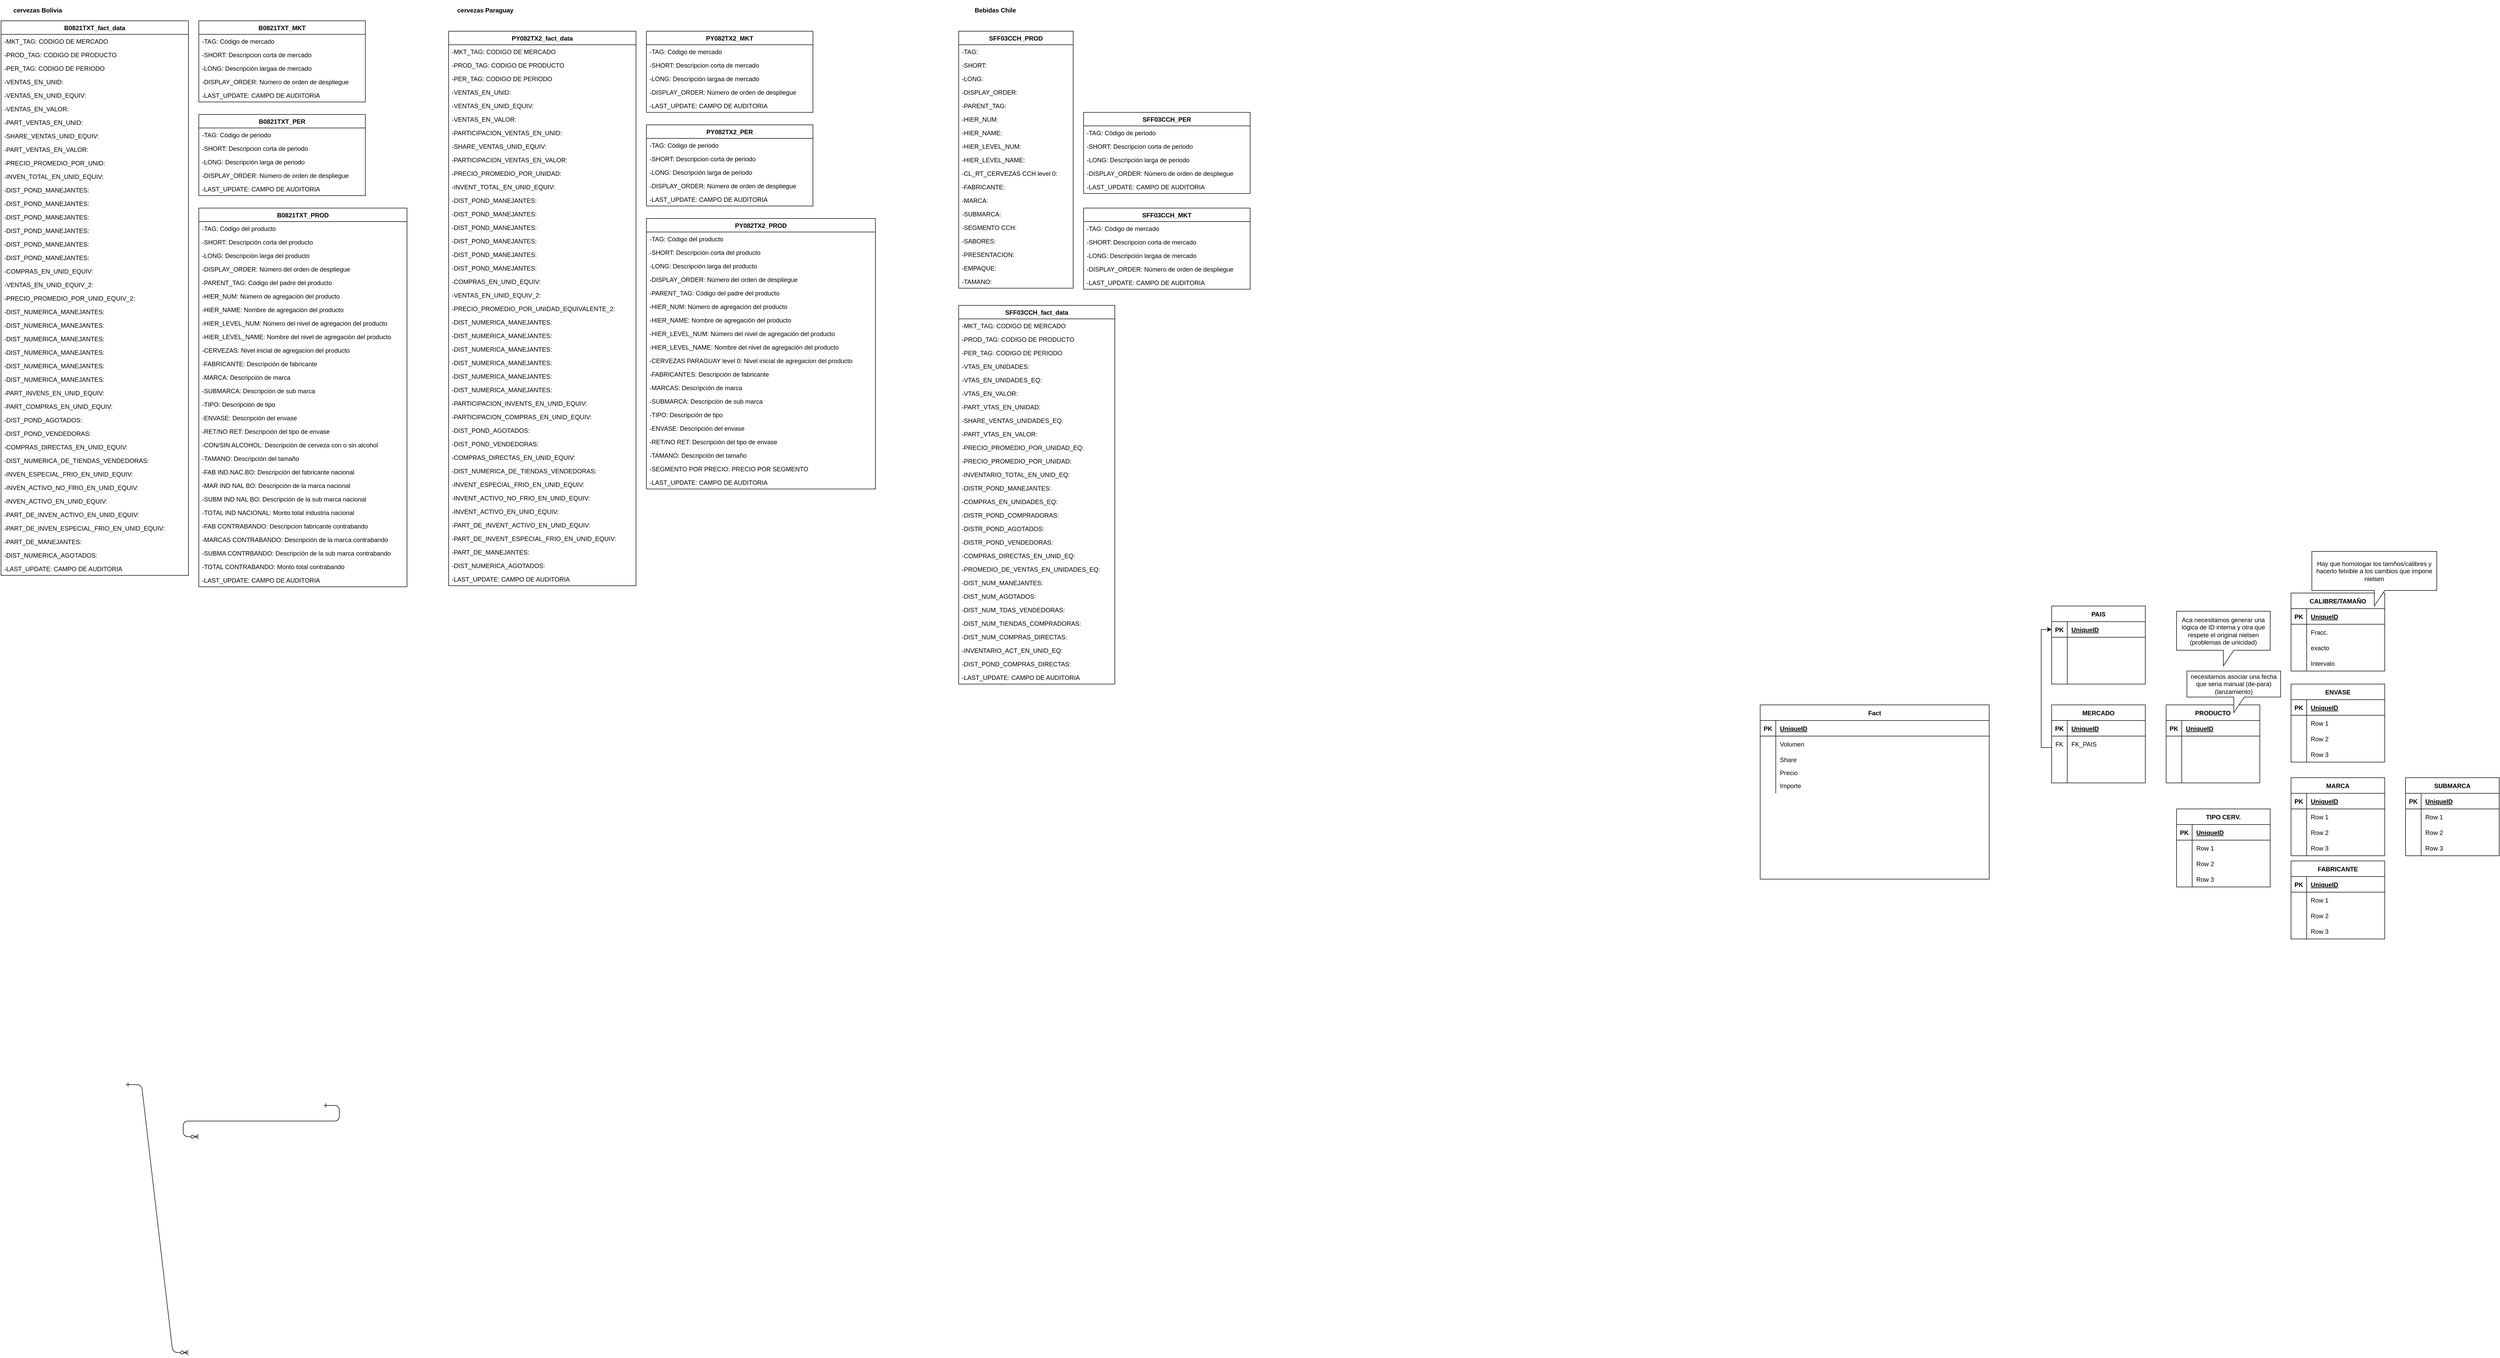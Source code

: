 <mxfile version="20.6.1" type="github">
  <diagram id="R2lEEEUBdFMjLlhIrx00" name="Page-1">
    <mxGraphModel dx="1662" dy="2794" grid="1" gridSize="20" guides="1" tooltips="1" connect="1" arrows="1" fold="0" page="1" pageScale="1" pageWidth="5000" pageHeight="2000" math="0" shadow="0" extFonts="Permanent Marker^https://fonts.googleapis.com/css?family=Permanent+Marker">
      <root>
        <mxCell id="0" />
        <mxCell id="1" parent="0" />
        <mxCell id="C-vyLk0tnHw3VtMMgP7b-1" value="" style="edgeStyle=entityRelationEdgeStyle;endArrow=ERzeroToMany;startArrow=ERone;endFill=1;startFill=0;" parent="1" edge="1">
          <mxGeometry width="100" height="100" relative="1" as="geometry">
            <mxPoint x="320" y="105" as="sourcePoint" />
            <mxPoint x="440" y="620" as="targetPoint" />
          </mxGeometry>
        </mxCell>
        <mxCell id="C-vyLk0tnHw3VtMMgP7b-12" value="" style="edgeStyle=entityRelationEdgeStyle;endArrow=ERzeroToMany;startArrow=ERone;endFill=1;startFill=0;" parent="1" edge="1">
          <mxGeometry width="100" height="100" relative="1" as="geometry">
            <mxPoint x="700" y="145" as="sourcePoint" />
            <mxPoint x="460" y="205" as="targetPoint" />
          </mxGeometry>
        </mxCell>
        <mxCell id="TKYcjJkUU7AfoGj3SMPm-363" value="B0821TXT_fact_data" style="swimlane;fontStyle=1;childLayout=stackLayout;horizontal=1;startSize=26;horizontalStack=0;resizeParent=1;resizeParentMax=0;resizeLast=0;collapsible=1;marginBottom=0;" parent="1" vertex="1">
          <mxGeometry x="80" y="-1940" width="360" height="1066" as="geometry" />
        </mxCell>
        <mxCell id="TKYcjJkUU7AfoGj3SMPm-364" value="-MKT_TAG: CODIGO DE MERCADO" style="text;strokeColor=none;fillColor=none;align=left;verticalAlign=top;spacingLeft=4;spacingRight=4;overflow=hidden;rotatable=0;points=[[0,0.5],[1,0.5]];portConstraint=eastwest;" parent="TKYcjJkUU7AfoGj3SMPm-363" vertex="1">
          <mxGeometry y="26" width="360" height="26" as="geometry" />
        </mxCell>
        <mxCell id="TKYcjJkUU7AfoGj3SMPm-365" value="-PROD_TAG: CODIGO DE PRODUCTO" style="text;strokeColor=none;fillColor=none;align=left;verticalAlign=top;spacingLeft=4;spacingRight=4;overflow=hidden;rotatable=0;points=[[0,0.5],[1,0.5]];portConstraint=eastwest;" parent="TKYcjJkUU7AfoGj3SMPm-363" vertex="1">
          <mxGeometry y="52" width="360" height="26" as="geometry" />
        </mxCell>
        <mxCell id="TKYcjJkUU7AfoGj3SMPm-366" value="-PER_TAG: CODIGO DE PERIODO" style="text;strokeColor=none;fillColor=none;align=left;verticalAlign=top;spacingLeft=4;spacingRight=4;overflow=hidden;rotatable=0;points=[[0,0.5],[1,0.5]];portConstraint=eastwest;" parent="TKYcjJkUU7AfoGj3SMPm-363" vertex="1">
          <mxGeometry y="78" width="360" height="26" as="geometry" />
        </mxCell>
        <mxCell id="TKYcjJkUU7AfoGj3SMPm-367" value="-VENTAS_EN_UNID: " style="text;strokeColor=none;fillColor=none;align=left;verticalAlign=top;spacingLeft=4;spacingRight=4;overflow=hidden;rotatable=0;points=[[0,0.5],[1,0.5]];portConstraint=eastwest;" parent="TKYcjJkUU7AfoGj3SMPm-363" vertex="1">
          <mxGeometry y="104" width="360" height="26" as="geometry" />
        </mxCell>
        <mxCell id="TKYcjJkUU7AfoGj3SMPm-368" value="-VENTAS_EN_UNID_EQUIV: " style="text;strokeColor=none;fillColor=none;align=left;verticalAlign=top;spacingLeft=4;spacingRight=4;overflow=hidden;rotatable=0;points=[[0,0.5],[1,0.5]];portConstraint=eastwest;" parent="TKYcjJkUU7AfoGj3SMPm-363" vertex="1">
          <mxGeometry y="130" width="360" height="26" as="geometry" />
        </mxCell>
        <mxCell id="TKYcjJkUU7AfoGj3SMPm-369" value="-VENTAS_EN_VALOR: " style="text;strokeColor=none;fillColor=none;align=left;verticalAlign=top;spacingLeft=4;spacingRight=4;overflow=hidden;rotatable=0;points=[[0,0.5],[1,0.5]];portConstraint=eastwest;" parent="TKYcjJkUU7AfoGj3SMPm-363" vertex="1">
          <mxGeometry y="156" width="360" height="26" as="geometry" />
        </mxCell>
        <mxCell id="TKYcjJkUU7AfoGj3SMPm-370" value="-PART_VENTAS_EN_UNID: " style="text;strokeColor=none;fillColor=none;align=left;verticalAlign=top;spacingLeft=4;spacingRight=4;overflow=hidden;rotatable=0;points=[[0,0.5],[1,0.5]];portConstraint=eastwest;" parent="TKYcjJkUU7AfoGj3SMPm-363" vertex="1">
          <mxGeometry y="182" width="360" height="26" as="geometry" />
        </mxCell>
        <mxCell id="TKYcjJkUU7AfoGj3SMPm-371" value="-SHARE_VENTAS_UNID_EQUIV: " style="text;strokeColor=none;fillColor=none;align=left;verticalAlign=top;spacingLeft=4;spacingRight=4;overflow=hidden;rotatable=0;points=[[0,0.5],[1,0.5]];portConstraint=eastwest;" parent="TKYcjJkUU7AfoGj3SMPm-363" vertex="1">
          <mxGeometry y="208" width="360" height="26" as="geometry" />
        </mxCell>
        <mxCell id="TKYcjJkUU7AfoGj3SMPm-372" value="-PART_VENTAS_EN_VALOR: " style="text;strokeColor=none;fillColor=none;align=left;verticalAlign=top;spacingLeft=4;spacingRight=4;overflow=hidden;rotatable=0;points=[[0,0.5],[1,0.5]];portConstraint=eastwest;" parent="TKYcjJkUU7AfoGj3SMPm-363" vertex="1">
          <mxGeometry y="234" width="360" height="26" as="geometry" />
        </mxCell>
        <mxCell id="TKYcjJkUU7AfoGj3SMPm-373" value="-PRECIO_PROMEDIO_POR_UNID: " style="text;strokeColor=none;fillColor=none;align=left;verticalAlign=top;spacingLeft=4;spacingRight=4;overflow=hidden;rotatable=0;points=[[0,0.5],[1,0.5]];portConstraint=eastwest;" parent="TKYcjJkUU7AfoGj3SMPm-363" vertex="1">
          <mxGeometry y="260" width="360" height="26" as="geometry" />
        </mxCell>
        <mxCell id="TKYcjJkUU7AfoGj3SMPm-374" value="-INVEN_TOTAL_EN_UNID_EQUIV: " style="text;strokeColor=none;fillColor=none;align=left;verticalAlign=top;spacingLeft=4;spacingRight=4;overflow=hidden;rotatable=0;points=[[0,0.5],[1,0.5]];portConstraint=eastwest;" parent="TKYcjJkUU7AfoGj3SMPm-363" vertex="1">
          <mxGeometry y="286" width="360" height="26" as="geometry" />
        </mxCell>
        <mxCell id="TKYcjJkUU7AfoGj3SMPm-375" value="-DIST_POND_MANEJANTES: " style="text;strokeColor=none;fillColor=none;align=left;verticalAlign=top;spacingLeft=4;spacingRight=4;overflow=hidden;rotatable=0;points=[[0,0.5],[1,0.5]];portConstraint=eastwest;" parent="TKYcjJkUU7AfoGj3SMPm-363" vertex="1">
          <mxGeometry y="312" width="360" height="26" as="geometry" />
        </mxCell>
        <mxCell id="TKYcjJkUU7AfoGj3SMPm-376" value="-DIST_POND_MANEJANTES: " style="text;strokeColor=none;fillColor=none;align=left;verticalAlign=top;spacingLeft=4;spacingRight=4;overflow=hidden;rotatable=0;points=[[0,0.5],[1,0.5]];portConstraint=eastwest;" parent="TKYcjJkUU7AfoGj3SMPm-363" vertex="1">
          <mxGeometry y="338" width="360" height="26" as="geometry" />
        </mxCell>
        <mxCell id="TKYcjJkUU7AfoGj3SMPm-377" value="-DIST_POND_MANEJANTES: " style="text;strokeColor=none;fillColor=none;align=left;verticalAlign=top;spacingLeft=4;spacingRight=4;overflow=hidden;rotatable=0;points=[[0,0.5],[1,0.5]];portConstraint=eastwest;" parent="TKYcjJkUU7AfoGj3SMPm-363" vertex="1">
          <mxGeometry y="364" width="360" height="26" as="geometry" />
        </mxCell>
        <mxCell id="TKYcjJkUU7AfoGj3SMPm-378" value="-DIST_POND_MANEJANTES: " style="text;strokeColor=none;fillColor=none;align=left;verticalAlign=top;spacingLeft=4;spacingRight=4;overflow=hidden;rotatable=0;points=[[0,0.5],[1,0.5]];portConstraint=eastwest;" parent="TKYcjJkUU7AfoGj3SMPm-363" vertex="1">
          <mxGeometry y="390" width="360" height="26" as="geometry" />
        </mxCell>
        <mxCell id="TKYcjJkUU7AfoGj3SMPm-379" value="-DIST_POND_MANEJANTES: " style="text;strokeColor=none;fillColor=none;align=left;verticalAlign=top;spacingLeft=4;spacingRight=4;overflow=hidden;rotatable=0;points=[[0,0.5],[1,0.5]];portConstraint=eastwest;" parent="TKYcjJkUU7AfoGj3SMPm-363" vertex="1">
          <mxGeometry y="416" width="360" height="26" as="geometry" />
        </mxCell>
        <mxCell id="TKYcjJkUU7AfoGj3SMPm-380" value="-DIST_POND_MANEJANTES: " style="text;strokeColor=none;fillColor=none;align=left;verticalAlign=top;spacingLeft=4;spacingRight=4;overflow=hidden;rotatable=0;points=[[0,0.5],[1,0.5]];portConstraint=eastwest;" parent="TKYcjJkUU7AfoGj3SMPm-363" vertex="1">
          <mxGeometry y="442" width="360" height="26" as="geometry" />
        </mxCell>
        <mxCell id="TKYcjJkUU7AfoGj3SMPm-381" value="-COMPRAS_EN_UNID_EQUIV: " style="text;strokeColor=none;fillColor=none;align=left;verticalAlign=top;spacingLeft=4;spacingRight=4;overflow=hidden;rotatable=0;points=[[0,0.5],[1,0.5]];portConstraint=eastwest;" parent="TKYcjJkUU7AfoGj3SMPm-363" vertex="1">
          <mxGeometry y="468" width="360" height="26" as="geometry" />
        </mxCell>
        <mxCell id="TKYcjJkUU7AfoGj3SMPm-382" value="-VENTAS_EN_UNID_EQUIV_2: " style="text;strokeColor=none;fillColor=none;align=left;verticalAlign=top;spacingLeft=4;spacingRight=4;overflow=hidden;rotatable=0;points=[[0,0.5],[1,0.5]];portConstraint=eastwest;" parent="TKYcjJkUU7AfoGj3SMPm-363" vertex="1">
          <mxGeometry y="494" width="360" height="26" as="geometry" />
        </mxCell>
        <mxCell id="TKYcjJkUU7AfoGj3SMPm-383" value="-PRECIO_PROMEDIO_POR_UNID_EQUIV_2: " style="text;strokeColor=none;fillColor=none;align=left;verticalAlign=top;spacingLeft=4;spacingRight=4;overflow=hidden;rotatable=0;points=[[0,0.5],[1,0.5]];portConstraint=eastwest;" parent="TKYcjJkUU7AfoGj3SMPm-363" vertex="1">
          <mxGeometry y="520" width="360" height="26" as="geometry" />
        </mxCell>
        <mxCell id="TKYcjJkUU7AfoGj3SMPm-384" value="-DIST_NUMERICA_MANEJANTES: " style="text;strokeColor=none;fillColor=none;align=left;verticalAlign=top;spacingLeft=4;spacingRight=4;overflow=hidden;rotatable=0;points=[[0,0.5],[1,0.5]];portConstraint=eastwest;" parent="TKYcjJkUU7AfoGj3SMPm-363" vertex="1">
          <mxGeometry y="546" width="360" height="26" as="geometry" />
        </mxCell>
        <mxCell id="TKYcjJkUU7AfoGj3SMPm-385" value="-DIST_NUMERICA_MANEJANTES: " style="text;strokeColor=none;fillColor=none;align=left;verticalAlign=top;spacingLeft=4;spacingRight=4;overflow=hidden;rotatable=0;points=[[0,0.5],[1,0.5]];portConstraint=eastwest;" parent="TKYcjJkUU7AfoGj3SMPm-363" vertex="1">
          <mxGeometry y="572" width="360" height="26" as="geometry" />
        </mxCell>
        <mxCell id="TKYcjJkUU7AfoGj3SMPm-386" value="-DIST_NUMERICA_MANEJANTES: " style="text;strokeColor=none;fillColor=none;align=left;verticalAlign=top;spacingLeft=4;spacingRight=4;overflow=hidden;rotatable=0;points=[[0,0.5],[1,0.5]];portConstraint=eastwest;" parent="TKYcjJkUU7AfoGj3SMPm-363" vertex="1">
          <mxGeometry y="598" width="360" height="26" as="geometry" />
        </mxCell>
        <mxCell id="TKYcjJkUU7AfoGj3SMPm-387" value="-DIST_NUMERICA_MANEJANTES: " style="text;strokeColor=none;fillColor=none;align=left;verticalAlign=top;spacingLeft=4;spacingRight=4;overflow=hidden;rotatable=0;points=[[0,0.5],[1,0.5]];portConstraint=eastwest;" parent="TKYcjJkUU7AfoGj3SMPm-363" vertex="1">
          <mxGeometry y="624" width="360" height="26" as="geometry" />
        </mxCell>
        <mxCell id="TKYcjJkUU7AfoGj3SMPm-388" value="-DIST_NUMERICA_MANEJANTES: " style="text;strokeColor=none;fillColor=none;align=left;verticalAlign=top;spacingLeft=4;spacingRight=4;overflow=hidden;rotatable=0;points=[[0,0.5],[1,0.5]];portConstraint=eastwest;" parent="TKYcjJkUU7AfoGj3SMPm-363" vertex="1">
          <mxGeometry y="650" width="360" height="26" as="geometry" />
        </mxCell>
        <mxCell id="TKYcjJkUU7AfoGj3SMPm-389" value="-DIST_NUMERICA_MANEJANTES: " style="text;strokeColor=none;fillColor=none;align=left;verticalAlign=top;spacingLeft=4;spacingRight=4;overflow=hidden;rotatable=0;points=[[0,0.5],[1,0.5]];portConstraint=eastwest;" parent="TKYcjJkUU7AfoGj3SMPm-363" vertex="1">
          <mxGeometry y="676" width="360" height="26" as="geometry" />
        </mxCell>
        <mxCell id="TKYcjJkUU7AfoGj3SMPm-390" value="-PART_INVENS_EN_UNID_EQUIV: " style="text;strokeColor=none;fillColor=none;align=left;verticalAlign=top;spacingLeft=4;spacingRight=4;overflow=hidden;rotatable=0;points=[[0,0.5],[1,0.5]];portConstraint=eastwest;" parent="TKYcjJkUU7AfoGj3SMPm-363" vertex="1">
          <mxGeometry y="702" width="360" height="26" as="geometry" />
        </mxCell>
        <mxCell id="TKYcjJkUU7AfoGj3SMPm-391" value="-PART_COMPRAS_EN_UNID_EQUIV: " style="text;strokeColor=none;fillColor=none;align=left;verticalAlign=top;spacingLeft=4;spacingRight=4;overflow=hidden;rotatable=0;points=[[0,0.5],[1,0.5]];portConstraint=eastwest;" parent="TKYcjJkUU7AfoGj3SMPm-363" vertex="1">
          <mxGeometry y="728" width="360" height="26" as="geometry" />
        </mxCell>
        <mxCell id="TKYcjJkUU7AfoGj3SMPm-392" value="-DIST_POND_AGOTADOS: " style="text;strokeColor=none;fillColor=none;align=left;verticalAlign=top;spacingLeft=4;spacingRight=4;overflow=hidden;rotatable=0;points=[[0,0.5],[1,0.5]];portConstraint=eastwest;" parent="TKYcjJkUU7AfoGj3SMPm-363" vertex="1">
          <mxGeometry y="754" width="360" height="26" as="geometry" />
        </mxCell>
        <mxCell id="TKYcjJkUU7AfoGj3SMPm-393" value="-DIST_POND_VENDEDORAS: " style="text;strokeColor=none;fillColor=none;align=left;verticalAlign=top;spacingLeft=4;spacingRight=4;overflow=hidden;rotatable=0;points=[[0,0.5],[1,0.5]];portConstraint=eastwest;" parent="TKYcjJkUU7AfoGj3SMPm-363" vertex="1">
          <mxGeometry y="780" width="360" height="26" as="geometry" />
        </mxCell>
        <mxCell id="TKYcjJkUU7AfoGj3SMPm-394" value="-COMPRAS_DIRECTAS_EN_UNID_EQUIV: " style="text;strokeColor=none;fillColor=none;align=left;verticalAlign=top;spacingLeft=4;spacingRight=4;overflow=hidden;rotatable=0;points=[[0,0.5],[1,0.5]];portConstraint=eastwest;" parent="TKYcjJkUU7AfoGj3SMPm-363" vertex="1">
          <mxGeometry y="806" width="360" height="26" as="geometry" />
        </mxCell>
        <mxCell id="TKYcjJkUU7AfoGj3SMPm-395" value="-DIST_NUMERICA_DE_TIENDAS_VENDEDORAS: " style="text;strokeColor=none;fillColor=none;align=left;verticalAlign=top;spacingLeft=4;spacingRight=4;overflow=hidden;rotatable=0;points=[[0,0.5],[1,0.5]];portConstraint=eastwest;" parent="TKYcjJkUU7AfoGj3SMPm-363" vertex="1">
          <mxGeometry y="832" width="360" height="26" as="geometry" />
        </mxCell>
        <mxCell id="TKYcjJkUU7AfoGj3SMPm-396" value="-INVEN_ESPECIAL_FRIO_EN_UNID_EQUIV: " style="text;strokeColor=none;fillColor=none;align=left;verticalAlign=top;spacingLeft=4;spacingRight=4;overflow=hidden;rotatable=0;points=[[0,0.5],[1,0.5]];portConstraint=eastwest;" parent="TKYcjJkUU7AfoGj3SMPm-363" vertex="1">
          <mxGeometry y="858" width="360" height="26" as="geometry" />
        </mxCell>
        <mxCell id="TKYcjJkUU7AfoGj3SMPm-397" value="-INVEN_ACTIVO_NO_FRIO_EN_UNID_EQUIV: " style="text;strokeColor=none;fillColor=none;align=left;verticalAlign=top;spacingLeft=4;spacingRight=4;overflow=hidden;rotatable=0;points=[[0,0.5],[1,0.5]];portConstraint=eastwest;" parent="TKYcjJkUU7AfoGj3SMPm-363" vertex="1">
          <mxGeometry y="884" width="360" height="26" as="geometry" />
        </mxCell>
        <mxCell id="TKYcjJkUU7AfoGj3SMPm-398" value="-INVEN_ACTIVO_EN_UNID_EQUIV: " style="text;strokeColor=none;fillColor=none;align=left;verticalAlign=top;spacingLeft=4;spacingRight=4;overflow=hidden;rotatable=0;points=[[0,0.5],[1,0.5]];portConstraint=eastwest;" parent="TKYcjJkUU7AfoGj3SMPm-363" vertex="1">
          <mxGeometry y="910" width="360" height="26" as="geometry" />
        </mxCell>
        <mxCell id="TKYcjJkUU7AfoGj3SMPm-399" value="-PART_DE_INVEN_ACTIVO_EN_UNID_EQUIV: " style="text;strokeColor=none;fillColor=none;align=left;verticalAlign=top;spacingLeft=4;spacingRight=4;overflow=hidden;rotatable=0;points=[[0,0.5],[1,0.5]];portConstraint=eastwest;" parent="TKYcjJkUU7AfoGj3SMPm-363" vertex="1">
          <mxGeometry y="936" width="360" height="26" as="geometry" />
        </mxCell>
        <mxCell id="TKYcjJkUU7AfoGj3SMPm-400" value="-PART_DE_INVEN_ESPECIAL_FRIO_EN_UNID_EQUIV: " style="text;strokeColor=none;fillColor=none;align=left;verticalAlign=top;spacingLeft=4;spacingRight=4;overflow=hidden;rotatable=0;points=[[0,0.5],[1,0.5]];portConstraint=eastwest;" parent="TKYcjJkUU7AfoGj3SMPm-363" vertex="1">
          <mxGeometry y="962" width="360" height="26" as="geometry" />
        </mxCell>
        <mxCell id="TKYcjJkUU7AfoGj3SMPm-401" value="-PART_DE_MANEJANTES: " style="text;strokeColor=none;fillColor=none;align=left;verticalAlign=top;spacingLeft=4;spacingRight=4;overflow=hidden;rotatable=0;points=[[0,0.5],[1,0.5]];portConstraint=eastwest;" parent="TKYcjJkUU7AfoGj3SMPm-363" vertex="1">
          <mxGeometry y="988" width="360" height="26" as="geometry" />
        </mxCell>
        <mxCell id="TKYcjJkUU7AfoGj3SMPm-402" value="-DIST_NUMERICA_AGOTADOS: " style="text;strokeColor=none;fillColor=none;align=left;verticalAlign=top;spacingLeft=4;spacingRight=4;overflow=hidden;rotatable=0;points=[[0,0.5],[1,0.5]];portConstraint=eastwest;" parent="TKYcjJkUU7AfoGj3SMPm-363" vertex="1">
          <mxGeometry y="1014" width="360" height="26" as="geometry" />
        </mxCell>
        <mxCell id="TKYcjJkUU7AfoGj3SMPm-403" value="-LAST_UPDATE: CAMPO DE AUDITORIA" style="text;strokeColor=none;fillColor=none;align=left;verticalAlign=top;spacingLeft=4;spacingRight=4;overflow=hidden;rotatable=0;points=[[0,0.5],[1,0.5]];portConstraint=eastwest;" parent="TKYcjJkUU7AfoGj3SMPm-363" vertex="1">
          <mxGeometry y="1040" width="360" height="26" as="geometry" />
        </mxCell>
        <mxCell id="TKYcjJkUU7AfoGj3SMPm-404" value="B0821TXT_MKT" style="swimlane;fontStyle=1;childLayout=stackLayout;horizontal=1;startSize=26;horizontalStack=0;resizeParent=1;resizeParentMax=0;resizeLast=0;collapsible=1;marginBottom=0;" parent="1" vertex="1">
          <mxGeometry x="460" y="-1940" width="320" height="156" as="geometry" />
        </mxCell>
        <mxCell id="TKYcjJkUU7AfoGj3SMPm-405" value="-TAG: Código de mercado" style="text;strokeColor=none;fillColor=none;align=left;verticalAlign=top;spacingLeft=4;spacingRight=4;overflow=hidden;rotatable=0;points=[[0,0.5],[1,0.5]];portConstraint=eastwest;" parent="TKYcjJkUU7AfoGj3SMPm-404" vertex="1">
          <mxGeometry y="26" width="320" height="26" as="geometry" />
        </mxCell>
        <mxCell id="TKYcjJkUU7AfoGj3SMPm-406" value="-SHORT: Descripcion corta de mercado" style="text;strokeColor=none;fillColor=none;align=left;verticalAlign=top;spacingLeft=4;spacingRight=4;overflow=hidden;rotatable=0;points=[[0,0.5],[1,0.5]];portConstraint=eastwest;" parent="TKYcjJkUU7AfoGj3SMPm-404" vertex="1">
          <mxGeometry y="52" width="320" height="26" as="geometry" />
        </mxCell>
        <mxCell id="TKYcjJkUU7AfoGj3SMPm-407" value="-LONG: Descripción largaa de mercado" style="text;strokeColor=none;fillColor=none;align=left;verticalAlign=top;spacingLeft=4;spacingRight=4;overflow=hidden;rotatable=0;points=[[0,0.5],[1,0.5]];portConstraint=eastwest;" parent="TKYcjJkUU7AfoGj3SMPm-404" vertex="1">
          <mxGeometry y="78" width="320" height="26" as="geometry" />
        </mxCell>
        <mxCell id="TKYcjJkUU7AfoGj3SMPm-408" value="-DISPLAY_ORDER: Número de orden de despliegue" style="text;strokeColor=none;fillColor=none;align=left;verticalAlign=top;spacingLeft=4;spacingRight=4;overflow=hidden;rotatable=0;points=[[0,0.5],[1,0.5]];portConstraint=eastwest;" parent="TKYcjJkUU7AfoGj3SMPm-404" vertex="1">
          <mxGeometry y="104" width="320" height="26" as="geometry" />
        </mxCell>
        <mxCell id="TKYcjJkUU7AfoGj3SMPm-409" value="-LAST_UPDATE: CAMPO DE AUDITORIA" style="text;strokeColor=none;fillColor=none;align=left;verticalAlign=top;spacingLeft=4;spacingRight=4;overflow=hidden;rotatable=0;points=[[0,0.5],[1,0.5]];portConstraint=eastwest;" parent="TKYcjJkUU7AfoGj3SMPm-404" vertex="1">
          <mxGeometry y="130" width="320" height="26" as="geometry" />
        </mxCell>
        <mxCell id="TKYcjJkUU7AfoGj3SMPm-410" value="B0821TXT_PER" style="swimlane;fontStyle=1;childLayout=stackLayout;horizontal=1;startSize=26;horizontalStack=0;resizeParent=1;resizeParentMax=0;resizeLast=0;collapsible=1;marginBottom=0;" parent="1" vertex="1">
          <mxGeometry x="460" y="-1760" width="320" height="156" as="geometry" />
        </mxCell>
        <mxCell id="TKYcjJkUU7AfoGj3SMPm-411" value="-TAG: Código de periodo" style="text;strokeColor=none;fillColor=none;align=left;verticalAlign=top;spacingLeft=4;spacingRight=4;overflow=hidden;rotatable=0;points=[[0,0.5],[1,0.5]];portConstraint=eastwest;" parent="TKYcjJkUU7AfoGj3SMPm-410" vertex="1">
          <mxGeometry y="26" width="320" height="26" as="geometry" />
        </mxCell>
        <mxCell id="TKYcjJkUU7AfoGj3SMPm-412" value="-SHORT: Descripcion corta de periodo" style="text;strokeColor=none;fillColor=none;align=left;verticalAlign=top;spacingLeft=4;spacingRight=4;overflow=hidden;rotatable=0;points=[[0,0.5],[1,0.5]];portConstraint=eastwest;" parent="TKYcjJkUU7AfoGj3SMPm-410" vertex="1">
          <mxGeometry y="52" width="320" height="26" as="geometry" />
        </mxCell>
        <mxCell id="TKYcjJkUU7AfoGj3SMPm-413" value="-LONG: Descripción larga de periodo" style="text;strokeColor=none;fillColor=none;align=left;verticalAlign=top;spacingLeft=4;spacingRight=4;overflow=hidden;rotatable=0;points=[[0,0.5],[1,0.5]];portConstraint=eastwest;" parent="TKYcjJkUU7AfoGj3SMPm-410" vertex="1">
          <mxGeometry y="78" width="320" height="26" as="geometry" />
        </mxCell>
        <mxCell id="TKYcjJkUU7AfoGj3SMPm-414" value="-DISPLAY_ORDER: Número de orden de despliegue" style="text;strokeColor=none;fillColor=none;align=left;verticalAlign=top;spacingLeft=4;spacingRight=4;overflow=hidden;rotatable=0;points=[[0,0.5],[1,0.5]];portConstraint=eastwest;" parent="TKYcjJkUU7AfoGj3SMPm-410" vertex="1">
          <mxGeometry y="104" width="320" height="26" as="geometry" />
        </mxCell>
        <mxCell id="TKYcjJkUU7AfoGj3SMPm-415" value="-LAST_UPDATE: CAMPO DE AUDITORIA" style="text;strokeColor=none;fillColor=none;align=left;verticalAlign=top;spacingLeft=4;spacingRight=4;overflow=hidden;rotatable=0;points=[[0,0.5],[1,0.5]];portConstraint=eastwest;" parent="TKYcjJkUU7AfoGj3SMPm-410" vertex="1">
          <mxGeometry y="130" width="320" height="26" as="geometry" />
        </mxCell>
        <mxCell id="TKYcjJkUU7AfoGj3SMPm-416" value="B0821TXT_PROD" style="swimlane;fontStyle=1;childLayout=stackLayout;horizontal=1;startSize=26;horizontalStack=0;resizeParent=1;resizeParentMax=0;resizeLast=0;collapsible=1;marginBottom=0;" parent="1" vertex="1">
          <mxGeometry x="460" y="-1580" width="400" height="728" as="geometry" />
        </mxCell>
        <mxCell id="TKYcjJkUU7AfoGj3SMPm-417" value="-TAG: Código del producto" style="text;strokeColor=none;fillColor=none;align=left;verticalAlign=top;spacingLeft=4;spacingRight=4;overflow=hidden;rotatable=0;points=[[0,0.5],[1,0.5]];portConstraint=eastwest;" parent="TKYcjJkUU7AfoGj3SMPm-416" vertex="1">
          <mxGeometry y="26" width="400" height="26" as="geometry" />
        </mxCell>
        <mxCell id="TKYcjJkUU7AfoGj3SMPm-418" value="-SHORT: Descripción corta del producto" style="text;strokeColor=none;fillColor=none;align=left;verticalAlign=top;spacingLeft=4;spacingRight=4;overflow=hidden;rotatable=0;points=[[0,0.5],[1,0.5]];portConstraint=eastwest;" parent="TKYcjJkUU7AfoGj3SMPm-416" vertex="1">
          <mxGeometry y="52" width="400" height="26" as="geometry" />
        </mxCell>
        <mxCell id="TKYcjJkUU7AfoGj3SMPm-419" value="-LONG: Descripción larga del producto" style="text;strokeColor=none;fillColor=none;align=left;verticalAlign=top;spacingLeft=4;spacingRight=4;overflow=hidden;rotatable=0;points=[[0,0.5],[1,0.5]];portConstraint=eastwest;" parent="TKYcjJkUU7AfoGj3SMPm-416" vertex="1">
          <mxGeometry y="78" width="400" height="26" as="geometry" />
        </mxCell>
        <mxCell id="TKYcjJkUU7AfoGj3SMPm-420" value="-DISPLAY_ORDER: Número del orden de despliegue" style="text;strokeColor=none;fillColor=none;align=left;verticalAlign=top;spacingLeft=4;spacingRight=4;overflow=hidden;rotatable=0;points=[[0,0.5],[1,0.5]];portConstraint=eastwest;" parent="TKYcjJkUU7AfoGj3SMPm-416" vertex="1">
          <mxGeometry y="104" width="400" height="26" as="geometry" />
        </mxCell>
        <mxCell id="TKYcjJkUU7AfoGj3SMPm-421" value="-PARENT_TAG: Código del padre del producto" style="text;strokeColor=none;fillColor=none;align=left;verticalAlign=top;spacingLeft=4;spacingRight=4;overflow=hidden;rotatable=0;points=[[0,0.5],[1,0.5]];portConstraint=eastwest;" parent="TKYcjJkUU7AfoGj3SMPm-416" vertex="1">
          <mxGeometry y="130" width="400" height="26" as="geometry" />
        </mxCell>
        <mxCell id="TKYcjJkUU7AfoGj3SMPm-422" value="-HIER_NUM: Número de agregación del producto" style="text;strokeColor=none;fillColor=none;align=left;verticalAlign=top;spacingLeft=4;spacingRight=4;overflow=hidden;rotatable=0;points=[[0,0.5],[1,0.5]];portConstraint=eastwest;" parent="TKYcjJkUU7AfoGj3SMPm-416" vertex="1">
          <mxGeometry y="156" width="400" height="26" as="geometry" />
        </mxCell>
        <mxCell id="TKYcjJkUU7AfoGj3SMPm-423" value="-HIER_NAME: Nombre de agregación del producto" style="text;strokeColor=none;fillColor=none;align=left;verticalAlign=top;spacingLeft=4;spacingRight=4;overflow=hidden;rotatable=0;points=[[0,0.5],[1,0.5]];portConstraint=eastwest;" parent="TKYcjJkUU7AfoGj3SMPm-416" vertex="1">
          <mxGeometry y="182" width="400" height="26" as="geometry" />
        </mxCell>
        <mxCell id="TKYcjJkUU7AfoGj3SMPm-424" value="-HIER_LEVEL_NUM: Número del nivel de agregación del producto" style="text;strokeColor=none;fillColor=none;align=left;verticalAlign=top;spacingLeft=4;spacingRight=4;overflow=hidden;rotatable=0;points=[[0,0.5],[1,0.5]];portConstraint=eastwest;" parent="TKYcjJkUU7AfoGj3SMPm-416" vertex="1">
          <mxGeometry y="208" width="400" height="26" as="geometry" />
        </mxCell>
        <mxCell id="TKYcjJkUU7AfoGj3SMPm-425" value="-HIER_LEVEL_NAME: Nombre del nivel de agregación del producto" style="text;strokeColor=none;fillColor=none;align=left;verticalAlign=top;spacingLeft=4;spacingRight=4;overflow=hidden;rotatable=0;points=[[0,0.5],[1,0.5]];portConstraint=eastwest;" parent="TKYcjJkUU7AfoGj3SMPm-416" vertex="1">
          <mxGeometry y="234" width="400" height="26" as="geometry" />
        </mxCell>
        <mxCell id="TKYcjJkUU7AfoGj3SMPm-426" value="-CERVEZAS: Nivel inicial de agregacion del producto" style="text;strokeColor=none;fillColor=none;align=left;verticalAlign=top;spacingLeft=4;spacingRight=4;overflow=hidden;rotatable=0;points=[[0,0.5],[1,0.5]];portConstraint=eastwest;" parent="TKYcjJkUU7AfoGj3SMPm-416" vertex="1">
          <mxGeometry y="260" width="400" height="26" as="geometry" />
        </mxCell>
        <mxCell id="TKYcjJkUU7AfoGj3SMPm-427" value="-FABRICANTE: Descripción de fabricante" style="text;strokeColor=none;fillColor=none;align=left;verticalAlign=top;spacingLeft=4;spacingRight=4;overflow=hidden;rotatable=0;points=[[0,0.5],[1,0.5]];portConstraint=eastwest;" parent="TKYcjJkUU7AfoGj3SMPm-416" vertex="1">
          <mxGeometry y="286" width="400" height="26" as="geometry" />
        </mxCell>
        <mxCell id="TKYcjJkUU7AfoGj3SMPm-428" value="-MARCA: Descripción de marca" style="text;strokeColor=none;fillColor=none;align=left;verticalAlign=top;spacingLeft=4;spacingRight=4;overflow=hidden;rotatable=0;points=[[0,0.5],[1,0.5]];portConstraint=eastwest;" parent="TKYcjJkUU7AfoGj3SMPm-416" vertex="1">
          <mxGeometry y="312" width="400" height="26" as="geometry" />
        </mxCell>
        <mxCell id="TKYcjJkUU7AfoGj3SMPm-429" value="-SUBMARCA: Descripción de sub marca" style="text;strokeColor=none;fillColor=none;align=left;verticalAlign=top;spacingLeft=4;spacingRight=4;overflow=hidden;rotatable=0;points=[[0,0.5],[1,0.5]];portConstraint=eastwest;" parent="TKYcjJkUU7AfoGj3SMPm-416" vertex="1">
          <mxGeometry y="338" width="400" height="26" as="geometry" />
        </mxCell>
        <mxCell id="TKYcjJkUU7AfoGj3SMPm-430" value="-TIPO: Descripción de tipo" style="text;strokeColor=none;fillColor=none;align=left;verticalAlign=top;spacingLeft=4;spacingRight=4;overflow=hidden;rotatable=0;points=[[0,0.5],[1,0.5]];portConstraint=eastwest;" parent="TKYcjJkUU7AfoGj3SMPm-416" vertex="1">
          <mxGeometry y="364" width="400" height="26" as="geometry" />
        </mxCell>
        <mxCell id="TKYcjJkUU7AfoGj3SMPm-431" value="-ENVASE: Descripción del envase" style="text;strokeColor=none;fillColor=none;align=left;verticalAlign=top;spacingLeft=4;spacingRight=4;overflow=hidden;rotatable=0;points=[[0,0.5],[1,0.5]];portConstraint=eastwest;" parent="TKYcjJkUU7AfoGj3SMPm-416" vertex="1">
          <mxGeometry y="390" width="400" height="26" as="geometry" />
        </mxCell>
        <mxCell id="TKYcjJkUU7AfoGj3SMPm-432" value="-RET/NO RET: Descripción del tipo de envase" style="text;strokeColor=none;fillColor=none;align=left;verticalAlign=top;spacingLeft=4;spacingRight=4;overflow=hidden;rotatable=0;points=[[0,0.5],[1,0.5]];portConstraint=eastwest;" parent="TKYcjJkUU7AfoGj3SMPm-416" vertex="1">
          <mxGeometry y="416" width="400" height="26" as="geometry" />
        </mxCell>
        <mxCell id="TKYcjJkUU7AfoGj3SMPm-433" value="-CON/SIN ALCOHOL: Descripción de cerveza con o sin alcohol" style="text;strokeColor=none;fillColor=none;align=left;verticalAlign=top;spacingLeft=4;spacingRight=4;overflow=hidden;rotatable=0;points=[[0,0.5],[1,0.5]];portConstraint=eastwest;" parent="TKYcjJkUU7AfoGj3SMPm-416" vertex="1">
          <mxGeometry y="442" width="400" height="26" as="geometry" />
        </mxCell>
        <mxCell id="TKYcjJkUU7AfoGj3SMPm-434" value="-TAMANO: Descripción del tamaño" style="text;strokeColor=none;fillColor=none;align=left;verticalAlign=top;spacingLeft=4;spacingRight=4;overflow=hidden;rotatable=0;points=[[0,0.5],[1,0.5]];portConstraint=eastwest;" parent="TKYcjJkUU7AfoGj3SMPm-416" vertex="1">
          <mxGeometry y="468" width="400" height="26" as="geometry" />
        </mxCell>
        <mxCell id="TKYcjJkUU7AfoGj3SMPm-435" value="-FAB IND.NAC.BO: Descripción del fabricante nacional" style="text;strokeColor=none;fillColor=none;align=left;verticalAlign=top;spacingLeft=4;spacingRight=4;overflow=hidden;rotatable=0;points=[[0,0.5],[1,0.5]];portConstraint=eastwest;" parent="TKYcjJkUU7AfoGj3SMPm-416" vertex="1">
          <mxGeometry y="494" width="400" height="26" as="geometry" />
        </mxCell>
        <mxCell id="TKYcjJkUU7AfoGj3SMPm-436" value="-MAR IND NAL BO: Descripción de la marca nacional" style="text;strokeColor=none;fillColor=none;align=left;verticalAlign=top;spacingLeft=4;spacingRight=4;overflow=hidden;rotatable=0;points=[[0,0.5],[1,0.5]];portConstraint=eastwest;" parent="TKYcjJkUU7AfoGj3SMPm-416" vertex="1">
          <mxGeometry y="520" width="400" height="26" as="geometry" />
        </mxCell>
        <mxCell id="TKYcjJkUU7AfoGj3SMPm-437" value="-SUBM IND NAL BO: Descripción de la sub marca nacional" style="text;strokeColor=none;fillColor=none;align=left;verticalAlign=top;spacingLeft=4;spacingRight=4;overflow=hidden;rotatable=0;points=[[0,0.5],[1,0.5]];portConstraint=eastwest;" parent="TKYcjJkUU7AfoGj3SMPm-416" vertex="1">
          <mxGeometry y="546" width="400" height="26" as="geometry" />
        </mxCell>
        <mxCell id="TKYcjJkUU7AfoGj3SMPm-438" value="-TOTAL IND NACIONAL: Monto total industria nacional" style="text;strokeColor=none;fillColor=none;align=left;verticalAlign=top;spacingLeft=4;spacingRight=4;overflow=hidden;rotatable=0;points=[[0,0.5],[1,0.5]];portConstraint=eastwest;" parent="TKYcjJkUU7AfoGj3SMPm-416" vertex="1">
          <mxGeometry y="572" width="400" height="26" as="geometry" />
        </mxCell>
        <mxCell id="TKYcjJkUU7AfoGj3SMPm-439" value="-FAB CONTRABANDO: Descripcion fabricante contrabando" style="text;strokeColor=none;fillColor=none;align=left;verticalAlign=top;spacingLeft=4;spacingRight=4;overflow=hidden;rotatable=0;points=[[0,0.5],[1,0.5]];portConstraint=eastwest;" parent="TKYcjJkUU7AfoGj3SMPm-416" vertex="1">
          <mxGeometry y="598" width="400" height="26" as="geometry" />
        </mxCell>
        <mxCell id="TKYcjJkUU7AfoGj3SMPm-440" value="-MARCAS CONTRABANDO: Descripción de la marca contrabando" style="text;strokeColor=none;fillColor=none;align=left;verticalAlign=top;spacingLeft=4;spacingRight=4;overflow=hidden;rotatable=0;points=[[0,0.5],[1,0.5]];portConstraint=eastwest;" parent="TKYcjJkUU7AfoGj3SMPm-416" vertex="1">
          <mxGeometry y="624" width="400" height="26" as="geometry" />
        </mxCell>
        <mxCell id="TKYcjJkUU7AfoGj3SMPm-441" value="-SUBMA CONTRBANDO: Descripción de la sub marca contrabando" style="text;strokeColor=none;fillColor=none;align=left;verticalAlign=top;spacingLeft=4;spacingRight=4;overflow=hidden;rotatable=0;points=[[0,0.5],[1,0.5]];portConstraint=eastwest;" parent="TKYcjJkUU7AfoGj3SMPm-416" vertex="1">
          <mxGeometry y="650" width="400" height="26" as="geometry" />
        </mxCell>
        <mxCell id="TKYcjJkUU7AfoGj3SMPm-442" value="-TOTAL CONTRABANDO: Monto total contrabando" style="text;strokeColor=none;fillColor=none;align=left;verticalAlign=top;spacingLeft=4;spacingRight=4;overflow=hidden;rotatable=0;points=[[0,0.5],[1,0.5]];portConstraint=eastwest;" parent="TKYcjJkUU7AfoGj3SMPm-416" vertex="1">
          <mxGeometry y="676" width="400" height="26" as="geometry" />
        </mxCell>
        <mxCell id="TKYcjJkUU7AfoGj3SMPm-443" value="-LAST_UPDATE: CAMPO DE AUDITORIA" style="text;strokeColor=none;fillColor=none;align=left;verticalAlign=top;spacingLeft=4;spacingRight=4;overflow=hidden;rotatable=0;points=[[0,0.5],[1,0.5]];portConstraint=eastwest;" parent="TKYcjJkUU7AfoGj3SMPm-416" vertex="1">
          <mxGeometry y="702" width="400" height="26" as="geometry" />
        </mxCell>
        <mxCell id="TKYcjJkUU7AfoGj3SMPm-445" value="cervezas Bolivia" style="text;html=1;align=center;verticalAlign=middle;resizable=0;points=[];autosize=1;strokeColor=none;fillColor=none;fontStyle=1" parent="1" vertex="1">
          <mxGeometry x="80" y="-1980" width="140" height="40" as="geometry" />
        </mxCell>
        <mxCell id="TKYcjJkUU7AfoGj3SMPm-446" value="PY082TX2_fact_data" style="swimlane;fontStyle=1;childLayout=stackLayout;horizontal=1;startSize=26;horizontalStack=0;resizeParent=1;resizeParentMax=0;resizeLast=0;collapsible=1;marginBottom=0;" parent="1" vertex="1">
          <mxGeometry x="940" y="-1920" width="360" height="1066" as="geometry" />
        </mxCell>
        <mxCell id="TKYcjJkUU7AfoGj3SMPm-447" value="-MKT_TAG: CODIGO DE MERCADO" style="text;strokeColor=none;fillColor=none;align=left;verticalAlign=top;spacingLeft=4;spacingRight=4;overflow=hidden;rotatable=0;points=[[0,0.5],[1,0.5]];portConstraint=eastwest;" parent="TKYcjJkUU7AfoGj3SMPm-446" vertex="1">
          <mxGeometry y="26" width="360" height="26" as="geometry" />
        </mxCell>
        <mxCell id="TKYcjJkUU7AfoGj3SMPm-448" value="-PROD_TAG: CODIGO DE PRODUCTO" style="text;strokeColor=none;fillColor=none;align=left;verticalAlign=top;spacingLeft=4;spacingRight=4;overflow=hidden;rotatable=0;points=[[0,0.5],[1,0.5]];portConstraint=eastwest;" parent="TKYcjJkUU7AfoGj3SMPm-446" vertex="1">
          <mxGeometry y="52" width="360" height="26" as="geometry" />
        </mxCell>
        <mxCell id="TKYcjJkUU7AfoGj3SMPm-449" value="-PER_TAG: CODIGO DE PERIODO" style="text;strokeColor=none;fillColor=none;align=left;verticalAlign=top;spacingLeft=4;spacingRight=4;overflow=hidden;rotatable=0;points=[[0,0.5],[1,0.5]];portConstraint=eastwest;" parent="TKYcjJkUU7AfoGj3SMPm-446" vertex="1">
          <mxGeometry y="78" width="360" height="26" as="geometry" />
        </mxCell>
        <mxCell id="TKYcjJkUU7AfoGj3SMPm-450" value="-VENTAS_EN_UNID:" style="text;strokeColor=none;fillColor=none;align=left;verticalAlign=top;spacingLeft=4;spacingRight=4;overflow=hidden;rotatable=0;points=[[0,0.5],[1,0.5]];portConstraint=eastwest;" parent="TKYcjJkUU7AfoGj3SMPm-446" vertex="1">
          <mxGeometry y="104" width="360" height="26" as="geometry" />
        </mxCell>
        <mxCell id="TKYcjJkUU7AfoGj3SMPm-451" value="-VENTAS_EN_UNID_EQUIV:" style="text;strokeColor=none;fillColor=none;align=left;verticalAlign=top;spacingLeft=4;spacingRight=4;overflow=hidden;rotatable=0;points=[[0,0.5],[1,0.5]];portConstraint=eastwest;" parent="TKYcjJkUU7AfoGj3SMPm-446" vertex="1">
          <mxGeometry y="130" width="360" height="26" as="geometry" />
        </mxCell>
        <mxCell id="TKYcjJkUU7AfoGj3SMPm-452" value="-VENTAS_EN_VALOR:" style="text;strokeColor=none;fillColor=none;align=left;verticalAlign=top;spacingLeft=4;spacingRight=4;overflow=hidden;rotatable=0;points=[[0,0.5],[1,0.5]];portConstraint=eastwest;" parent="TKYcjJkUU7AfoGj3SMPm-446" vertex="1">
          <mxGeometry y="156" width="360" height="26" as="geometry" />
        </mxCell>
        <mxCell id="TKYcjJkUU7AfoGj3SMPm-453" value="-PARTICIPACION_VENTAS_EN_UNID:" style="text;strokeColor=none;fillColor=none;align=left;verticalAlign=top;spacingLeft=4;spacingRight=4;overflow=hidden;rotatable=0;points=[[0,0.5],[1,0.5]];portConstraint=eastwest;" parent="TKYcjJkUU7AfoGj3SMPm-446" vertex="1">
          <mxGeometry y="182" width="360" height="26" as="geometry" />
        </mxCell>
        <mxCell id="TKYcjJkUU7AfoGj3SMPm-454" value="-SHARE_VENTAS_UNID_EQUIV:" style="text;strokeColor=none;fillColor=none;align=left;verticalAlign=top;spacingLeft=4;spacingRight=4;overflow=hidden;rotatable=0;points=[[0,0.5],[1,0.5]];portConstraint=eastwest;" parent="TKYcjJkUU7AfoGj3SMPm-446" vertex="1">
          <mxGeometry y="208" width="360" height="26" as="geometry" />
        </mxCell>
        <mxCell id="TKYcjJkUU7AfoGj3SMPm-455" value="-PARTICIPACION_VENTAS_EN_VALOR:" style="text;strokeColor=none;fillColor=none;align=left;verticalAlign=top;spacingLeft=4;spacingRight=4;overflow=hidden;rotatable=0;points=[[0,0.5],[1,0.5]];portConstraint=eastwest;" parent="TKYcjJkUU7AfoGj3SMPm-446" vertex="1">
          <mxGeometry y="234" width="360" height="26" as="geometry" />
        </mxCell>
        <mxCell id="TKYcjJkUU7AfoGj3SMPm-456" value="-PRECIO_PROMEDIO_POR_UNIDAD:" style="text;strokeColor=none;fillColor=none;align=left;verticalAlign=top;spacingLeft=4;spacingRight=4;overflow=hidden;rotatable=0;points=[[0,0.5],[1,0.5]];portConstraint=eastwest;" parent="TKYcjJkUU7AfoGj3SMPm-446" vertex="1">
          <mxGeometry y="260" width="360" height="26" as="geometry" />
        </mxCell>
        <mxCell id="TKYcjJkUU7AfoGj3SMPm-457" value="-INVENT_TOTAL_EN_UNID_EQUIV:" style="text;strokeColor=none;fillColor=none;align=left;verticalAlign=top;spacingLeft=4;spacingRight=4;overflow=hidden;rotatable=0;points=[[0,0.5],[1,0.5]];portConstraint=eastwest;" parent="TKYcjJkUU7AfoGj3SMPm-446" vertex="1">
          <mxGeometry y="286" width="360" height="26" as="geometry" />
        </mxCell>
        <mxCell id="TKYcjJkUU7AfoGj3SMPm-458" value="-DIST_POND_MANEJANTES:" style="text;strokeColor=none;fillColor=none;align=left;verticalAlign=top;spacingLeft=4;spacingRight=4;overflow=hidden;rotatable=0;points=[[0,0.5],[1,0.5]];portConstraint=eastwest;" parent="TKYcjJkUU7AfoGj3SMPm-446" vertex="1">
          <mxGeometry y="312" width="360" height="26" as="geometry" />
        </mxCell>
        <mxCell id="TKYcjJkUU7AfoGj3SMPm-459" value="-DIST_POND_MANEJANTES:" style="text;strokeColor=none;fillColor=none;align=left;verticalAlign=top;spacingLeft=4;spacingRight=4;overflow=hidden;rotatable=0;points=[[0,0.5],[1,0.5]];portConstraint=eastwest;" parent="TKYcjJkUU7AfoGj3SMPm-446" vertex="1">
          <mxGeometry y="338" width="360" height="26" as="geometry" />
        </mxCell>
        <mxCell id="TKYcjJkUU7AfoGj3SMPm-460" value="-DIST_POND_MANEJANTES:" style="text;strokeColor=none;fillColor=none;align=left;verticalAlign=top;spacingLeft=4;spacingRight=4;overflow=hidden;rotatable=0;points=[[0,0.5],[1,0.5]];portConstraint=eastwest;" parent="TKYcjJkUU7AfoGj3SMPm-446" vertex="1">
          <mxGeometry y="364" width="360" height="26" as="geometry" />
        </mxCell>
        <mxCell id="TKYcjJkUU7AfoGj3SMPm-461" value="-DIST_POND_MANEJANTES:" style="text;strokeColor=none;fillColor=none;align=left;verticalAlign=top;spacingLeft=4;spacingRight=4;overflow=hidden;rotatable=0;points=[[0,0.5],[1,0.5]];portConstraint=eastwest;" parent="TKYcjJkUU7AfoGj3SMPm-446" vertex="1">
          <mxGeometry y="390" width="360" height="26" as="geometry" />
        </mxCell>
        <mxCell id="TKYcjJkUU7AfoGj3SMPm-462" value="-DIST_POND_MANEJANTES:" style="text;strokeColor=none;fillColor=none;align=left;verticalAlign=top;spacingLeft=4;spacingRight=4;overflow=hidden;rotatable=0;points=[[0,0.5],[1,0.5]];portConstraint=eastwest;" parent="TKYcjJkUU7AfoGj3SMPm-446" vertex="1">
          <mxGeometry y="416" width="360" height="26" as="geometry" />
        </mxCell>
        <mxCell id="TKYcjJkUU7AfoGj3SMPm-463" value="-DIST_POND_MANEJANTES:" style="text;strokeColor=none;fillColor=none;align=left;verticalAlign=top;spacingLeft=4;spacingRight=4;overflow=hidden;rotatable=0;points=[[0,0.5],[1,0.5]];portConstraint=eastwest;" parent="TKYcjJkUU7AfoGj3SMPm-446" vertex="1">
          <mxGeometry y="442" width="360" height="26" as="geometry" />
        </mxCell>
        <mxCell id="TKYcjJkUU7AfoGj3SMPm-464" value="-COMPRAS_EN_UNID_EQUIV:" style="text;strokeColor=none;fillColor=none;align=left;verticalAlign=top;spacingLeft=4;spacingRight=4;overflow=hidden;rotatable=0;points=[[0,0.5],[1,0.5]];portConstraint=eastwest;" parent="TKYcjJkUU7AfoGj3SMPm-446" vertex="1">
          <mxGeometry y="468" width="360" height="26" as="geometry" />
        </mxCell>
        <mxCell id="TKYcjJkUU7AfoGj3SMPm-465" value="-VENTAS_EN_UNID_EQUIV_2:" style="text;strokeColor=none;fillColor=none;align=left;verticalAlign=top;spacingLeft=4;spacingRight=4;overflow=hidden;rotatable=0;points=[[0,0.5],[1,0.5]];portConstraint=eastwest;" parent="TKYcjJkUU7AfoGj3SMPm-446" vertex="1">
          <mxGeometry y="494" width="360" height="26" as="geometry" />
        </mxCell>
        <mxCell id="TKYcjJkUU7AfoGj3SMPm-466" value="-PRECIO_PROMEDIO_POR_UNIDAD_EQUIVALENTE_2:" style="text;strokeColor=none;fillColor=none;align=left;verticalAlign=top;spacingLeft=4;spacingRight=4;overflow=hidden;rotatable=0;points=[[0,0.5],[1,0.5]];portConstraint=eastwest;" parent="TKYcjJkUU7AfoGj3SMPm-446" vertex="1">
          <mxGeometry y="520" width="360" height="26" as="geometry" />
        </mxCell>
        <mxCell id="TKYcjJkUU7AfoGj3SMPm-467" value="-DIST_NUMERICA_MANEJANTES:" style="text;strokeColor=none;fillColor=none;align=left;verticalAlign=top;spacingLeft=4;spacingRight=4;overflow=hidden;rotatable=0;points=[[0,0.5],[1,0.5]];portConstraint=eastwest;" parent="TKYcjJkUU7AfoGj3SMPm-446" vertex="1">
          <mxGeometry y="546" width="360" height="26" as="geometry" />
        </mxCell>
        <mxCell id="TKYcjJkUU7AfoGj3SMPm-468" value="-DIST_NUMERICA_MANEJANTES:" style="text;strokeColor=none;fillColor=none;align=left;verticalAlign=top;spacingLeft=4;spacingRight=4;overflow=hidden;rotatable=0;points=[[0,0.5],[1,0.5]];portConstraint=eastwest;" parent="TKYcjJkUU7AfoGj3SMPm-446" vertex="1">
          <mxGeometry y="572" width="360" height="26" as="geometry" />
        </mxCell>
        <mxCell id="TKYcjJkUU7AfoGj3SMPm-469" value="-DIST_NUMERICA_MANEJANTES:" style="text;strokeColor=none;fillColor=none;align=left;verticalAlign=top;spacingLeft=4;spacingRight=4;overflow=hidden;rotatable=0;points=[[0,0.5],[1,0.5]];portConstraint=eastwest;" parent="TKYcjJkUU7AfoGj3SMPm-446" vertex="1">
          <mxGeometry y="598" width="360" height="26" as="geometry" />
        </mxCell>
        <mxCell id="TKYcjJkUU7AfoGj3SMPm-470" value="-DIST_NUMERICA_MANEJANTES:" style="text;strokeColor=none;fillColor=none;align=left;verticalAlign=top;spacingLeft=4;spacingRight=4;overflow=hidden;rotatable=0;points=[[0,0.5],[1,0.5]];portConstraint=eastwest;" parent="TKYcjJkUU7AfoGj3SMPm-446" vertex="1">
          <mxGeometry y="624" width="360" height="26" as="geometry" />
        </mxCell>
        <mxCell id="TKYcjJkUU7AfoGj3SMPm-471" value="-DIST_NUMERICA_MANEJANTES:" style="text;strokeColor=none;fillColor=none;align=left;verticalAlign=top;spacingLeft=4;spacingRight=4;overflow=hidden;rotatable=0;points=[[0,0.5],[1,0.5]];portConstraint=eastwest;" parent="TKYcjJkUU7AfoGj3SMPm-446" vertex="1">
          <mxGeometry y="650" width="360" height="26" as="geometry" />
        </mxCell>
        <mxCell id="TKYcjJkUU7AfoGj3SMPm-472" value="-DIST_NUMERICA_MANEJANTES:" style="text;strokeColor=none;fillColor=none;align=left;verticalAlign=top;spacingLeft=4;spacingRight=4;overflow=hidden;rotatable=0;points=[[0,0.5],[1,0.5]];portConstraint=eastwest;" parent="TKYcjJkUU7AfoGj3SMPm-446" vertex="1">
          <mxGeometry y="676" width="360" height="26" as="geometry" />
        </mxCell>
        <mxCell id="TKYcjJkUU7AfoGj3SMPm-473" value="-PARTICIPACION_INVENTS_EN_UNID_EQUIV:" style="text;strokeColor=none;fillColor=none;align=left;verticalAlign=top;spacingLeft=4;spacingRight=4;overflow=hidden;rotatable=0;points=[[0,0.5],[1,0.5]];portConstraint=eastwest;" parent="TKYcjJkUU7AfoGj3SMPm-446" vertex="1">
          <mxGeometry y="702" width="360" height="26" as="geometry" />
        </mxCell>
        <mxCell id="TKYcjJkUU7AfoGj3SMPm-474" value="-PARTICIPACION_COMPRAS_EN_UNID_EQUIV:" style="text;strokeColor=none;fillColor=none;align=left;verticalAlign=top;spacingLeft=4;spacingRight=4;overflow=hidden;rotatable=0;points=[[0,0.5],[1,0.5]];portConstraint=eastwest;" parent="TKYcjJkUU7AfoGj3SMPm-446" vertex="1">
          <mxGeometry y="728" width="360" height="26" as="geometry" />
        </mxCell>
        <mxCell id="TKYcjJkUU7AfoGj3SMPm-475" value="-DIST_POND_AGOTADOS:" style="text;strokeColor=none;fillColor=none;align=left;verticalAlign=top;spacingLeft=4;spacingRight=4;overflow=hidden;rotatable=0;points=[[0,0.5],[1,0.5]];portConstraint=eastwest;" parent="TKYcjJkUU7AfoGj3SMPm-446" vertex="1">
          <mxGeometry y="754" width="360" height="26" as="geometry" />
        </mxCell>
        <mxCell id="TKYcjJkUU7AfoGj3SMPm-476" value="-DIST_POND_VENDEDORAS:" style="text;strokeColor=none;fillColor=none;align=left;verticalAlign=top;spacingLeft=4;spacingRight=4;overflow=hidden;rotatable=0;points=[[0,0.5],[1,0.5]];portConstraint=eastwest;" parent="TKYcjJkUU7AfoGj3SMPm-446" vertex="1">
          <mxGeometry y="780" width="360" height="26" as="geometry" />
        </mxCell>
        <mxCell id="TKYcjJkUU7AfoGj3SMPm-477" value="-COMPRAS_DIRECTAS_EN_UNID_EQUIV:" style="text;strokeColor=none;fillColor=none;align=left;verticalAlign=top;spacingLeft=4;spacingRight=4;overflow=hidden;rotatable=0;points=[[0,0.5],[1,0.5]];portConstraint=eastwest;" parent="TKYcjJkUU7AfoGj3SMPm-446" vertex="1">
          <mxGeometry y="806" width="360" height="26" as="geometry" />
        </mxCell>
        <mxCell id="TKYcjJkUU7AfoGj3SMPm-478" value="-DIST_NUMERICA_DE_TIENDAS_VENDEDORAS:" style="text;strokeColor=none;fillColor=none;align=left;verticalAlign=top;spacingLeft=4;spacingRight=4;overflow=hidden;rotatable=0;points=[[0,0.5],[1,0.5]];portConstraint=eastwest;" parent="TKYcjJkUU7AfoGj3SMPm-446" vertex="1">
          <mxGeometry y="832" width="360" height="26" as="geometry" />
        </mxCell>
        <mxCell id="TKYcjJkUU7AfoGj3SMPm-479" value="-INVENT_ESPECIAL_FRIO_EN_UNID_EQUIV:" style="text;strokeColor=none;fillColor=none;align=left;verticalAlign=top;spacingLeft=4;spacingRight=4;overflow=hidden;rotatable=0;points=[[0,0.5],[1,0.5]];portConstraint=eastwest;" parent="TKYcjJkUU7AfoGj3SMPm-446" vertex="1">
          <mxGeometry y="858" width="360" height="26" as="geometry" />
        </mxCell>
        <mxCell id="TKYcjJkUU7AfoGj3SMPm-480" value="-INVENT_ACTIVO_NO_FRIO_EN_UNID_EQUIV:" style="text;strokeColor=none;fillColor=none;align=left;verticalAlign=top;spacingLeft=4;spacingRight=4;overflow=hidden;rotatable=0;points=[[0,0.5],[1,0.5]];portConstraint=eastwest;" parent="TKYcjJkUU7AfoGj3SMPm-446" vertex="1">
          <mxGeometry y="884" width="360" height="26" as="geometry" />
        </mxCell>
        <mxCell id="TKYcjJkUU7AfoGj3SMPm-481" value="-INVENT_ACTIVO_EN_UNID_EQUIV:" style="text;strokeColor=none;fillColor=none;align=left;verticalAlign=top;spacingLeft=4;spacingRight=4;overflow=hidden;rotatable=0;points=[[0,0.5],[1,0.5]];portConstraint=eastwest;" parent="TKYcjJkUU7AfoGj3SMPm-446" vertex="1">
          <mxGeometry y="910" width="360" height="26" as="geometry" />
        </mxCell>
        <mxCell id="TKYcjJkUU7AfoGj3SMPm-482" value="-PART_DE_INVENT_ACTIVO_EN_UNID_EQUIV:" style="text;strokeColor=none;fillColor=none;align=left;verticalAlign=top;spacingLeft=4;spacingRight=4;overflow=hidden;rotatable=0;points=[[0,0.5],[1,0.5]];portConstraint=eastwest;" parent="TKYcjJkUU7AfoGj3SMPm-446" vertex="1">
          <mxGeometry y="936" width="360" height="26" as="geometry" />
        </mxCell>
        <mxCell id="TKYcjJkUU7AfoGj3SMPm-483" value="-PART_DE_INVENT_ESPECIAL_FRIO_EN_UNID_EQUIV:" style="text;strokeColor=none;fillColor=none;align=left;verticalAlign=top;spacingLeft=4;spacingRight=4;overflow=hidden;rotatable=0;points=[[0,0.5],[1,0.5]];portConstraint=eastwest;" parent="TKYcjJkUU7AfoGj3SMPm-446" vertex="1">
          <mxGeometry y="962" width="360" height="26" as="geometry" />
        </mxCell>
        <mxCell id="TKYcjJkUU7AfoGj3SMPm-484" value="-PART_DE_MANEJANTES:" style="text;strokeColor=none;fillColor=none;align=left;verticalAlign=top;spacingLeft=4;spacingRight=4;overflow=hidden;rotatable=0;points=[[0,0.5],[1,0.5]];portConstraint=eastwest;" parent="TKYcjJkUU7AfoGj3SMPm-446" vertex="1">
          <mxGeometry y="988" width="360" height="26" as="geometry" />
        </mxCell>
        <mxCell id="TKYcjJkUU7AfoGj3SMPm-485" value="-DIST_NUMERICA_AGOTADOS:" style="text;strokeColor=none;fillColor=none;align=left;verticalAlign=top;spacingLeft=4;spacingRight=4;overflow=hidden;rotatable=0;points=[[0,0.5],[1,0.5]];portConstraint=eastwest;" parent="TKYcjJkUU7AfoGj3SMPm-446" vertex="1">
          <mxGeometry y="1014" width="360" height="26" as="geometry" />
        </mxCell>
        <mxCell id="TKYcjJkUU7AfoGj3SMPm-486" value="-LAST_UPDATE: CAMPO DE AUDITORIA" style="text;strokeColor=none;fillColor=none;align=left;verticalAlign=top;spacingLeft=4;spacingRight=4;overflow=hidden;rotatable=0;points=[[0,0.5],[1,0.5]];portConstraint=eastwest;" parent="TKYcjJkUU7AfoGj3SMPm-446" vertex="1">
          <mxGeometry y="1040" width="360" height="26" as="geometry" />
        </mxCell>
        <mxCell id="TKYcjJkUU7AfoGj3SMPm-487" value="PY082TX2_MKT" style="swimlane;fontStyle=1;childLayout=stackLayout;horizontal=1;startSize=26;horizontalStack=0;resizeParent=1;resizeParentMax=0;resizeLast=0;collapsible=1;marginBottom=0;" parent="1" vertex="1">
          <mxGeometry x="1320" y="-1920" width="320" height="156" as="geometry" />
        </mxCell>
        <mxCell id="TKYcjJkUU7AfoGj3SMPm-488" value="-TAG: Código de mercado" style="text;strokeColor=none;fillColor=none;align=left;verticalAlign=top;spacingLeft=4;spacingRight=4;overflow=hidden;rotatable=0;points=[[0,0.5],[1,0.5]];portConstraint=eastwest;" parent="TKYcjJkUU7AfoGj3SMPm-487" vertex="1">
          <mxGeometry y="26" width="320" height="26" as="geometry" />
        </mxCell>
        <mxCell id="TKYcjJkUU7AfoGj3SMPm-489" value="-SHORT: Descripcion corta de mercado" style="text;strokeColor=none;fillColor=none;align=left;verticalAlign=top;spacingLeft=4;spacingRight=4;overflow=hidden;rotatable=0;points=[[0,0.5],[1,0.5]];portConstraint=eastwest;" parent="TKYcjJkUU7AfoGj3SMPm-487" vertex="1">
          <mxGeometry y="52" width="320" height="26" as="geometry" />
        </mxCell>
        <mxCell id="TKYcjJkUU7AfoGj3SMPm-490" value="-LONG: Descripción largaa de mercado" style="text;strokeColor=none;fillColor=none;align=left;verticalAlign=top;spacingLeft=4;spacingRight=4;overflow=hidden;rotatable=0;points=[[0,0.5],[1,0.5]];portConstraint=eastwest;" parent="TKYcjJkUU7AfoGj3SMPm-487" vertex="1">
          <mxGeometry y="78" width="320" height="26" as="geometry" />
        </mxCell>
        <mxCell id="TKYcjJkUU7AfoGj3SMPm-491" value="-DISPLAY_ORDER: Número de orden de despliegue" style="text;strokeColor=none;fillColor=none;align=left;verticalAlign=top;spacingLeft=4;spacingRight=4;overflow=hidden;rotatable=0;points=[[0,0.5],[1,0.5]];portConstraint=eastwest;" parent="TKYcjJkUU7AfoGj3SMPm-487" vertex="1">
          <mxGeometry y="104" width="320" height="26" as="geometry" />
        </mxCell>
        <mxCell id="TKYcjJkUU7AfoGj3SMPm-492" value="-LAST_UPDATE: CAMPO DE AUDITORIA" style="text;strokeColor=none;fillColor=none;align=left;verticalAlign=top;spacingLeft=4;spacingRight=4;overflow=hidden;rotatable=0;points=[[0,0.5],[1,0.5]];portConstraint=eastwest;" parent="TKYcjJkUU7AfoGj3SMPm-487" vertex="1">
          <mxGeometry y="130" width="320" height="26" as="geometry" />
        </mxCell>
        <mxCell id="TKYcjJkUU7AfoGj3SMPm-493" value="PY082TX2_PER" style="swimlane;fontStyle=1;childLayout=stackLayout;horizontal=1;startSize=26;horizontalStack=0;resizeParent=1;resizeParentMax=0;resizeLast=0;collapsible=1;marginBottom=0;" parent="1" vertex="1">
          <mxGeometry x="1320" y="-1740" width="320" height="156" as="geometry" />
        </mxCell>
        <mxCell id="TKYcjJkUU7AfoGj3SMPm-494" value="-TAG: Código de periodo" style="text;strokeColor=none;fillColor=none;align=left;verticalAlign=top;spacingLeft=4;spacingRight=4;overflow=hidden;rotatable=0;points=[[0,0.5],[1,0.5]];portConstraint=eastwest;" parent="TKYcjJkUU7AfoGj3SMPm-493" vertex="1">
          <mxGeometry y="26" width="320" height="26" as="geometry" />
        </mxCell>
        <mxCell id="TKYcjJkUU7AfoGj3SMPm-495" value="-SHORT: Descripcion corta de periodo" style="text;strokeColor=none;fillColor=none;align=left;verticalAlign=top;spacingLeft=4;spacingRight=4;overflow=hidden;rotatable=0;points=[[0,0.5],[1,0.5]];portConstraint=eastwest;" parent="TKYcjJkUU7AfoGj3SMPm-493" vertex="1">
          <mxGeometry y="52" width="320" height="26" as="geometry" />
        </mxCell>
        <mxCell id="TKYcjJkUU7AfoGj3SMPm-496" value="-LONG: Descripción larga de periodo" style="text;strokeColor=none;fillColor=none;align=left;verticalAlign=top;spacingLeft=4;spacingRight=4;overflow=hidden;rotatable=0;points=[[0,0.5],[1,0.5]];portConstraint=eastwest;" parent="TKYcjJkUU7AfoGj3SMPm-493" vertex="1">
          <mxGeometry y="78" width="320" height="26" as="geometry" />
        </mxCell>
        <mxCell id="TKYcjJkUU7AfoGj3SMPm-497" value="-DISPLAY_ORDER: Número de orden de despliegue" style="text;strokeColor=none;fillColor=none;align=left;verticalAlign=top;spacingLeft=4;spacingRight=4;overflow=hidden;rotatable=0;points=[[0,0.5],[1,0.5]];portConstraint=eastwest;" parent="TKYcjJkUU7AfoGj3SMPm-493" vertex="1">
          <mxGeometry y="104" width="320" height="26" as="geometry" />
        </mxCell>
        <mxCell id="TKYcjJkUU7AfoGj3SMPm-498" value="-LAST_UPDATE: CAMPO DE AUDITORIA" style="text;strokeColor=none;fillColor=none;align=left;verticalAlign=top;spacingLeft=4;spacingRight=4;overflow=hidden;rotatable=0;points=[[0,0.5],[1,0.5]];portConstraint=eastwest;" parent="TKYcjJkUU7AfoGj3SMPm-493" vertex="1">
          <mxGeometry y="130" width="320" height="26" as="geometry" />
        </mxCell>
        <mxCell id="TKYcjJkUU7AfoGj3SMPm-499" value="PY082TX2_PROD" style="swimlane;fontStyle=1;childLayout=stackLayout;horizontal=1;startSize=26;horizontalStack=0;resizeParent=1;resizeParentMax=0;resizeLast=0;collapsible=1;marginBottom=0;" parent="1" vertex="1">
          <mxGeometry x="1320" y="-1560" width="440" height="520" as="geometry" />
        </mxCell>
        <mxCell id="TKYcjJkUU7AfoGj3SMPm-500" value="-TAG: Código del producto" style="text;strokeColor=none;fillColor=none;align=left;verticalAlign=top;spacingLeft=4;spacingRight=4;overflow=hidden;rotatable=0;points=[[0,0.5],[1,0.5]];portConstraint=eastwest;" parent="TKYcjJkUU7AfoGj3SMPm-499" vertex="1">
          <mxGeometry y="26" width="440" height="26" as="geometry" />
        </mxCell>
        <mxCell id="TKYcjJkUU7AfoGj3SMPm-501" value="-SHORT: Descripción corta del producto" style="text;strokeColor=none;fillColor=none;align=left;verticalAlign=top;spacingLeft=4;spacingRight=4;overflow=hidden;rotatable=0;points=[[0,0.5],[1,0.5]];portConstraint=eastwest;" parent="TKYcjJkUU7AfoGj3SMPm-499" vertex="1">
          <mxGeometry y="52" width="440" height="26" as="geometry" />
        </mxCell>
        <mxCell id="TKYcjJkUU7AfoGj3SMPm-502" value="-LONG: Descripción larga del producto" style="text;strokeColor=none;fillColor=none;align=left;verticalAlign=top;spacingLeft=4;spacingRight=4;overflow=hidden;rotatable=0;points=[[0,0.5],[1,0.5]];portConstraint=eastwest;" parent="TKYcjJkUU7AfoGj3SMPm-499" vertex="1">
          <mxGeometry y="78" width="440" height="26" as="geometry" />
        </mxCell>
        <mxCell id="TKYcjJkUU7AfoGj3SMPm-503" value="-DISPLAY_ORDER: Número del orden de despliegue" style="text;strokeColor=none;fillColor=none;align=left;verticalAlign=top;spacingLeft=4;spacingRight=4;overflow=hidden;rotatable=0;points=[[0,0.5],[1,0.5]];portConstraint=eastwest;" parent="TKYcjJkUU7AfoGj3SMPm-499" vertex="1">
          <mxGeometry y="104" width="440" height="26" as="geometry" />
        </mxCell>
        <mxCell id="TKYcjJkUU7AfoGj3SMPm-504" value="-PARENT_TAG: Código del padre del producto" style="text;strokeColor=none;fillColor=none;align=left;verticalAlign=top;spacingLeft=4;spacingRight=4;overflow=hidden;rotatable=0;points=[[0,0.5],[1,0.5]];portConstraint=eastwest;" parent="TKYcjJkUU7AfoGj3SMPm-499" vertex="1">
          <mxGeometry y="130" width="440" height="26" as="geometry" />
        </mxCell>
        <mxCell id="TKYcjJkUU7AfoGj3SMPm-505" value="-HIER_NUM: Número de agregación del producto" style="text;strokeColor=none;fillColor=none;align=left;verticalAlign=top;spacingLeft=4;spacingRight=4;overflow=hidden;rotatable=0;points=[[0,0.5],[1,0.5]];portConstraint=eastwest;" parent="TKYcjJkUU7AfoGj3SMPm-499" vertex="1">
          <mxGeometry y="156" width="440" height="26" as="geometry" />
        </mxCell>
        <mxCell id="TKYcjJkUU7AfoGj3SMPm-506" value="-HIER_NAME: Nombre de agregación del producto" style="text;strokeColor=none;fillColor=none;align=left;verticalAlign=top;spacingLeft=4;spacingRight=4;overflow=hidden;rotatable=0;points=[[0,0.5],[1,0.5]];portConstraint=eastwest;" parent="TKYcjJkUU7AfoGj3SMPm-499" vertex="1">
          <mxGeometry y="182" width="440" height="26" as="geometry" />
        </mxCell>
        <mxCell id="TKYcjJkUU7AfoGj3SMPm-507" value="-HIER_LEVEL_NUM: Número del nivel de agregación del producto" style="text;strokeColor=none;fillColor=none;align=left;verticalAlign=top;spacingLeft=4;spacingRight=4;overflow=hidden;rotatable=0;points=[[0,0.5],[1,0.5]];portConstraint=eastwest;" parent="TKYcjJkUU7AfoGj3SMPm-499" vertex="1">
          <mxGeometry y="208" width="440" height="26" as="geometry" />
        </mxCell>
        <mxCell id="TKYcjJkUU7AfoGj3SMPm-508" value="-HIER_LEVEL_NAME: Nombre del nivel de agregación del producto" style="text;strokeColor=none;fillColor=none;align=left;verticalAlign=top;spacingLeft=4;spacingRight=4;overflow=hidden;rotatable=0;points=[[0,0.5],[1,0.5]];portConstraint=eastwest;" parent="TKYcjJkUU7AfoGj3SMPm-499" vertex="1">
          <mxGeometry y="234" width="440" height="26" as="geometry" />
        </mxCell>
        <mxCell id="TKYcjJkUU7AfoGj3SMPm-509" value="-CERVEZAS PARAGUAY level 0: Nivel inicial de agregacion del producto" style="text;strokeColor=none;fillColor=none;align=left;verticalAlign=top;spacingLeft=4;spacingRight=4;overflow=hidden;rotatable=0;points=[[0,0.5],[1,0.5]];portConstraint=eastwest;" parent="TKYcjJkUU7AfoGj3SMPm-499" vertex="1">
          <mxGeometry y="260" width="440" height="26" as="geometry" />
        </mxCell>
        <mxCell id="TKYcjJkUU7AfoGj3SMPm-510" value="-FABRICANTES: Descripción de fabricante" style="text;strokeColor=none;fillColor=none;align=left;verticalAlign=top;spacingLeft=4;spacingRight=4;overflow=hidden;rotatable=0;points=[[0,0.5],[1,0.5]];portConstraint=eastwest;" parent="TKYcjJkUU7AfoGj3SMPm-499" vertex="1">
          <mxGeometry y="286" width="440" height="26" as="geometry" />
        </mxCell>
        <mxCell id="TKYcjJkUU7AfoGj3SMPm-511" value="-MARCAS: Descripción de marca" style="text;strokeColor=none;fillColor=none;align=left;verticalAlign=top;spacingLeft=4;spacingRight=4;overflow=hidden;rotatable=0;points=[[0,0.5],[1,0.5]];portConstraint=eastwest;" parent="TKYcjJkUU7AfoGj3SMPm-499" vertex="1">
          <mxGeometry y="312" width="440" height="26" as="geometry" />
        </mxCell>
        <mxCell id="TKYcjJkUU7AfoGj3SMPm-512" value="-SUBMARCA: Descripción de sub marca" style="text;strokeColor=none;fillColor=none;align=left;verticalAlign=top;spacingLeft=4;spacingRight=4;overflow=hidden;rotatable=0;points=[[0,0.5],[1,0.5]];portConstraint=eastwest;" parent="TKYcjJkUU7AfoGj3SMPm-499" vertex="1">
          <mxGeometry y="338" width="440" height="26" as="geometry" />
        </mxCell>
        <mxCell id="TKYcjJkUU7AfoGj3SMPm-513" value="-TIPO: Descripción de tipo" style="text;strokeColor=none;fillColor=none;align=left;verticalAlign=top;spacingLeft=4;spacingRight=4;overflow=hidden;rotatable=0;points=[[0,0.5],[1,0.5]];portConstraint=eastwest;" parent="TKYcjJkUU7AfoGj3SMPm-499" vertex="1">
          <mxGeometry y="364" width="440" height="26" as="geometry" />
        </mxCell>
        <mxCell id="TKYcjJkUU7AfoGj3SMPm-514" value="-ENVASE: Descripción del envase" style="text;strokeColor=none;fillColor=none;align=left;verticalAlign=top;spacingLeft=4;spacingRight=4;overflow=hidden;rotatable=0;points=[[0,0.5],[1,0.5]];portConstraint=eastwest;" parent="TKYcjJkUU7AfoGj3SMPm-499" vertex="1">
          <mxGeometry y="390" width="440" height="26" as="geometry" />
        </mxCell>
        <mxCell id="TKYcjJkUU7AfoGj3SMPm-515" value="-RET/NO RET: Descripción del tipo de envase" style="text;strokeColor=none;fillColor=none;align=left;verticalAlign=top;spacingLeft=4;spacingRight=4;overflow=hidden;rotatable=0;points=[[0,0.5],[1,0.5]];portConstraint=eastwest;" parent="TKYcjJkUU7AfoGj3SMPm-499" vertex="1">
          <mxGeometry y="416" width="440" height="26" as="geometry" />
        </mxCell>
        <mxCell id="TKYcjJkUU7AfoGj3SMPm-516" value="-TAMANO: Descripción del tamaño" style="text;strokeColor=none;fillColor=none;align=left;verticalAlign=top;spacingLeft=4;spacingRight=4;overflow=hidden;rotatable=0;points=[[0,0.5],[1,0.5]];portConstraint=eastwest;" parent="TKYcjJkUU7AfoGj3SMPm-499" vertex="1">
          <mxGeometry y="442" width="440" height="26" as="geometry" />
        </mxCell>
        <mxCell id="TKYcjJkUU7AfoGj3SMPm-517" value="-SEGMENTO POR PRECIO: PRECIO POR SEGMENTO" style="text;strokeColor=none;fillColor=none;align=left;verticalAlign=top;spacingLeft=4;spacingRight=4;overflow=hidden;rotatable=0;points=[[0,0.5],[1,0.5]];portConstraint=eastwest;" parent="TKYcjJkUU7AfoGj3SMPm-499" vertex="1">
          <mxGeometry y="468" width="440" height="26" as="geometry" />
        </mxCell>
        <mxCell id="TKYcjJkUU7AfoGj3SMPm-518" value="-LAST_UPDATE: CAMPO DE AUDITORIA" style="text;strokeColor=none;fillColor=none;align=left;verticalAlign=top;spacingLeft=4;spacingRight=4;overflow=hidden;rotatable=0;points=[[0,0.5],[1,0.5]];portConstraint=eastwest;" parent="TKYcjJkUU7AfoGj3SMPm-499" vertex="1">
          <mxGeometry y="494" width="440" height="26" as="geometry" />
        </mxCell>
        <mxCell id="TKYcjJkUU7AfoGj3SMPm-540" value="cervezas Paraguay&lt;br&gt;" style="text;html=1;align=center;verticalAlign=middle;resizable=0;points=[];autosize=1;strokeColor=none;fillColor=none;fontStyle=1" parent="1" vertex="1">
          <mxGeometry x="940" y="-1980" width="140" height="40" as="geometry" />
        </mxCell>
        <mxCell id="TKYcjJkUU7AfoGj3SMPm-541" value="Bebidas Chile" style="text;html=1;align=center;verticalAlign=middle;resizable=0;points=[];autosize=1;strokeColor=none;fillColor=none;fontStyle=1" parent="1" vertex="1">
          <mxGeometry x="1930" y="-1980" width="120" height="40" as="geometry" />
        </mxCell>
        <mxCell id="TKYcjJkUU7AfoGj3SMPm-544" value="" style="line;strokeWidth=4;html=1;perimeter=backbonePerimeter;points=[];outlineConnect=0;" parent="1" vertex="1">
          <mxGeometry x="80" y="-760" width="3020" as="geometry" />
        </mxCell>
        <mxCell id="TKYcjJkUU7AfoGj3SMPm-545" value="PAIS" style="shape=table;startSize=30;container=1;collapsible=1;childLayout=tableLayout;fixedRows=1;rowLines=0;fontStyle=1;align=center;resizeLast=1;" parent="1" vertex="1">
          <mxGeometry x="4020" y="-815" width="180" height="150" as="geometry" />
        </mxCell>
        <mxCell id="TKYcjJkUU7AfoGj3SMPm-546" value="" style="shape=tableRow;horizontal=0;startSize=0;swimlaneHead=0;swimlaneBody=0;fillColor=none;collapsible=0;dropTarget=0;points=[[0,0.5],[1,0.5]];portConstraint=eastwest;top=0;left=0;right=0;bottom=1;" parent="TKYcjJkUU7AfoGj3SMPm-545" vertex="1">
          <mxGeometry y="30" width="180" height="30" as="geometry" />
        </mxCell>
        <mxCell id="TKYcjJkUU7AfoGj3SMPm-547" value="PK" style="shape=partialRectangle;connectable=0;fillColor=none;top=0;left=0;bottom=0;right=0;fontStyle=1;overflow=hidden;" parent="TKYcjJkUU7AfoGj3SMPm-546" vertex="1">
          <mxGeometry width="30" height="30" as="geometry">
            <mxRectangle width="30" height="30" as="alternateBounds" />
          </mxGeometry>
        </mxCell>
        <mxCell id="TKYcjJkUU7AfoGj3SMPm-548" value="UniqueID" style="shape=partialRectangle;connectable=0;fillColor=none;top=0;left=0;bottom=0;right=0;align=left;spacingLeft=6;fontStyle=5;overflow=hidden;" parent="TKYcjJkUU7AfoGj3SMPm-546" vertex="1">
          <mxGeometry x="30" width="150" height="30" as="geometry">
            <mxRectangle width="150" height="30" as="alternateBounds" />
          </mxGeometry>
        </mxCell>
        <mxCell id="TKYcjJkUU7AfoGj3SMPm-549" value="" style="shape=tableRow;horizontal=0;startSize=0;swimlaneHead=0;swimlaneBody=0;fillColor=none;collapsible=0;dropTarget=0;points=[[0,0.5],[1,0.5]];portConstraint=eastwest;top=0;left=0;right=0;bottom=0;" parent="TKYcjJkUU7AfoGj3SMPm-545" vertex="1">
          <mxGeometry y="60" width="180" height="30" as="geometry" />
        </mxCell>
        <mxCell id="TKYcjJkUU7AfoGj3SMPm-550" value="" style="shape=partialRectangle;connectable=0;fillColor=none;top=0;left=0;bottom=0;right=0;editable=1;overflow=hidden;" parent="TKYcjJkUU7AfoGj3SMPm-549" vertex="1">
          <mxGeometry width="30" height="30" as="geometry">
            <mxRectangle width="30" height="30" as="alternateBounds" />
          </mxGeometry>
        </mxCell>
        <mxCell id="TKYcjJkUU7AfoGj3SMPm-551" value="" style="shape=partialRectangle;connectable=0;fillColor=none;top=0;left=0;bottom=0;right=0;align=left;spacingLeft=6;overflow=hidden;" parent="TKYcjJkUU7AfoGj3SMPm-549" vertex="1">
          <mxGeometry x="30" width="150" height="30" as="geometry">
            <mxRectangle width="150" height="30" as="alternateBounds" />
          </mxGeometry>
        </mxCell>
        <mxCell id="TKYcjJkUU7AfoGj3SMPm-552" value="" style="shape=tableRow;horizontal=0;startSize=0;swimlaneHead=0;swimlaneBody=0;fillColor=none;collapsible=0;dropTarget=0;points=[[0,0.5],[1,0.5]];portConstraint=eastwest;top=0;left=0;right=0;bottom=0;" parent="TKYcjJkUU7AfoGj3SMPm-545" vertex="1">
          <mxGeometry y="90" width="180" height="30" as="geometry" />
        </mxCell>
        <mxCell id="TKYcjJkUU7AfoGj3SMPm-553" value="" style="shape=partialRectangle;connectable=0;fillColor=none;top=0;left=0;bottom=0;right=0;editable=1;overflow=hidden;" parent="TKYcjJkUU7AfoGj3SMPm-552" vertex="1">
          <mxGeometry width="30" height="30" as="geometry">
            <mxRectangle width="30" height="30" as="alternateBounds" />
          </mxGeometry>
        </mxCell>
        <mxCell id="TKYcjJkUU7AfoGj3SMPm-554" value="" style="shape=partialRectangle;connectable=0;fillColor=none;top=0;left=0;bottom=0;right=0;align=left;spacingLeft=6;overflow=hidden;" parent="TKYcjJkUU7AfoGj3SMPm-552" vertex="1">
          <mxGeometry x="30" width="150" height="30" as="geometry">
            <mxRectangle width="150" height="30" as="alternateBounds" />
          </mxGeometry>
        </mxCell>
        <mxCell id="TKYcjJkUU7AfoGj3SMPm-555" value="" style="shape=tableRow;horizontal=0;startSize=0;swimlaneHead=0;swimlaneBody=0;fillColor=none;collapsible=0;dropTarget=0;points=[[0,0.5],[1,0.5]];portConstraint=eastwest;top=0;left=0;right=0;bottom=0;" parent="TKYcjJkUU7AfoGj3SMPm-545" vertex="1">
          <mxGeometry y="120" width="180" height="30" as="geometry" />
        </mxCell>
        <mxCell id="TKYcjJkUU7AfoGj3SMPm-556" value="" style="shape=partialRectangle;connectable=0;fillColor=none;top=0;left=0;bottom=0;right=0;editable=1;overflow=hidden;" parent="TKYcjJkUU7AfoGj3SMPm-555" vertex="1">
          <mxGeometry width="30" height="30" as="geometry">
            <mxRectangle width="30" height="30" as="alternateBounds" />
          </mxGeometry>
        </mxCell>
        <mxCell id="TKYcjJkUU7AfoGj3SMPm-557" value="" style="shape=partialRectangle;connectable=0;fillColor=none;top=0;left=0;bottom=0;right=0;align=left;spacingLeft=6;overflow=hidden;" parent="TKYcjJkUU7AfoGj3SMPm-555" vertex="1">
          <mxGeometry x="30" width="150" height="30" as="geometry">
            <mxRectangle width="150" height="30" as="alternateBounds" />
          </mxGeometry>
        </mxCell>
        <mxCell id="TKYcjJkUU7AfoGj3SMPm-756" style="edgeStyle=orthogonalEdgeStyle;rounded=0;orthogonalLoop=1;jettySize=auto;html=1;exitX=0.006;exitY=0.733;exitDx=0;exitDy=0;entryX=0;entryY=0.5;entryDx=0;entryDy=0;exitPerimeter=0;" parent="1" source="TKYcjJkUU7AfoGj3SMPm-562" target="TKYcjJkUU7AfoGj3SMPm-546" edge="1">
          <mxGeometry relative="1" as="geometry" />
        </mxCell>
        <mxCell id="TKYcjJkUU7AfoGj3SMPm-558" value="MERCADO" style="shape=table;startSize=30;container=1;collapsible=1;childLayout=tableLayout;fixedRows=1;rowLines=0;fontStyle=1;align=center;resizeLast=1;" parent="1" vertex="1">
          <mxGeometry x="4020" y="-625" width="180" height="150" as="geometry" />
        </mxCell>
        <mxCell id="TKYcjJkUU7AfoGj3SMPm-559" value="" style="shape=tableRow;horizontal=0;startSize=0;swimlaneHead=0;swimlaneBody=0;fillColor=none;collapsible=0;dropTarget=0;points=[[0,0.5],[1,0.5]];portConstraint=eastwest;top=0;left=0;right=0;bottom=1;" parent="TKYcjJkUU7AfoGj3SMPm-558" vertex="1">
          <mxGeometry y="30" width="180" height="30" as="geometry" />
        </mxCell>
        <mxCell id="TKYcjJkUU7AfoGj3SMPm-560" value="PK" style="shape=partialRectangle;connectable=0;fillColor=none;top=0;left=0;bottom=0;right=0;fontStyle=1;overflow=hidden;" parent="TKYcjJkUU7AfoGj3SMPm-559" vertex="1">
          <mxGeometry width="30" height="30" as="geometry">
            <mxRectangle width="30" height="30" as="alternateBounds" />
          </mxGeometry>
        </mxCell>
        <mxCell id="TKYcjJkUU7AfoGj3SMPm-561" value="UniqueID" style="shape=partialRectangle;connectable=0;fillColor=none;top=0;left=0;bottom=0;right=0;align=left;spacingLeft=6;fontStyle=5;overflow=hidden;" parent="TKYcjJkUU7AfoGj3SMPm-559" vertex="1">
          <mxGeometry x="30" width="150" height="30" as="geometry">
            <mxRectangle width="150" height="30" as="alternateBounds" />
          </mxGeometry>
        </mxCell>
        <mxCell id="TKYcjJkUU7AfoGj3SMPm-562" value="" style="shape=tableRow;horizontal=0;startSize=0;swimlaneHead=0;swimlaneBody=0;fillColor=none;collapsible=0;dropTarget=0;points=[[0,0.5],[1,0.5]];portConstraint=eastwest;top=0;left=0;right=0;bottom=0;" parent="TKYcjJkUU7AfoGj3SMPm-558" vertex="1">
          <mxGeometry y="60" width="180" height="30" as="geometry" />
        </mxCell>
        <mxCell id="TKYcjJkUU7AfoGj3SMPm-563" value="FK" style="shape=partialRectangle;connectable=0;fillColor=none;top=0;left=0;bottom=0;right=0;editable=1;overflow=hidden;" parent="TKYcjJkUU7AfoGj3SMPm-562" vertex="1">
          <mxGeometry width="30" height="30" as="geometry">
            <mxRectangle width="30" height="30" as="alternateBounds" />
          </mxGeometry>
        </mxCell>
        <mxCell id="TKYcjJkUU7AfoGj3SMPm-564" value="FK_PAIS" style="shape=partialRectangle;connectable=0;fillColor=none;top=0;left=0;bottom=0;right=0;align=left;spacingLeft=6;overflow=hidden;" parent="TKYcjJkUU7AfoGj3SMPm-562" vertex="1">
          <mxGeometry x="30" width="150" height="30" as="geometry">
            <mxRectangle width="150" height="30" as="alternateBounds" />
          </mxGeometry>
        </mxCell>
        <mxCell id="TKYcjJkUU7AfoGj3SMPm-565" value="" style="shape=tableRow;horizontal=0;startSize=0;swimlaneHead=0;swimlaneBody=0;fillColor=none;collapsible=0;dropTarget=0;points=[[0,0.5],[1,0.5]];portConstraint=eastwest;top=0;left=0;right=0;bottom=0;" parent="TKYcjJkUU7AfoGj3SMPm-558" vertex="1">
          <mxGeometry y="90" width="180" height="30" as="geometry" />
        </mxCell>
        <mxCell id="TKYcjJkUU7AfoGj3SMPm-566" value="" style="shape=partialRectangle;connectable=0;fillColor=none;top=0;left=0;bottom=0;right=0;editable=1;overflow=hidden;" parent="TKYcjJkUU7AfoGj3SMPm-565" vertex="1">
          <mxGeometry width="30" height="30" as="geometry">
            <mxRectangle width="30" height="30" as="alternateBounds" />
          </mxGeometry>
        </mxCell>
        <mxCell id="TKYcjJkUU7AfoGj3SMPm-567" value="" style="shape=partialRectangle;connectable=0;fillColor=none;top=0;left=0;bottom=0;right=0;align=left;spacingLeft=6;overflow=hidden;" parent="TKYcjJkUU7AfoGj3SMPm-565" vertex="1">
          <mxGeometry x="30" width="150" height="30" as="geometry">
            <mxRectangle width="150" height="30" as="alternateBounds" />
          </mxGeometry>
        </mxCell>
        <mxCell id="TKYcjJkUU7AfoGj3SMPm-568" value="" style="shape=tableRow;horizontal=0;startSize=0;swimlaneHead=0;swimlaneBody=0;fillColor=none;collapsible=0;dropTarget=0;points=[[0,0.5],[1,0.5]];portConstraint=eastwest;top=0;left=0;right=0;bottom=0;" parent="TKYcjJkUU7AfoGj3SMPm-558" vertex="1">
          <mxGeometry y="120" width="180" height="30" as="geometry" />
        </mxCell>
        <mxCell id="TKYcjJkUU7AfoGj3SMPm-569" value="" style="shape=partialRectangle;connectable=0;fillColor=none;top=0;left=0;bottom=0;right=0;editable=1;overflow=hidden;" parent="TKYcjJkUU7AfoGj3SMPm-568" vertex="1">
          <mxGeometry width="30" height="30" as="geometry">
            <mxRectangle width="30" height="30" as="alternateBounds" />
          </mxGeometry>
        </mxCell>
        <mxCell id="TKYcjJkUU7AfoGj3SMPm-570" value="" style="shape=partialRectangle;connectable=0;fillColor=none;top=0;left=0;bottom=0;right=0;align=left;spacingLeft=6;overflow=hidden;" parent="TKYcjJkUU7AfoGj3SMPm-568" vertex="1">
          <mxGeometry x="30" width="150" height="30" as="geometry">
            <mxRectangle width="150" height="30" as="alternateBounds" />
          </mxGeometry>
        </mxCell>
        <mxCell id="TKYcjJkUU7AfoGj3SMPm-571" value="PRODUCTO" style="shape=table;startSize=30;container=1;collapsible=1;childLayout=tableLayout;fixedRows=1;rowLines=0;fontStyle=1;align=center;resizeLast=1;" parent="1" vertex="1">
          <mxGeometry x="4240" y="-625" width="180" height="150" as="geometry" />
        </mxCell>
        <mxCell id="TKYcjJkUU7AfoGj3SMPm-572" value="" style="shape=tableRow;horizontal=0;startSize=0;swimlaneHead=0;swimlaneBody=0;fillColor=none;collapsible=0;dropTarget=0;points=[[0,0.5],[1,0.5]];portConstraint=eastwest;top=0;left=0;right=0;bottom=1;" parent="TKYcjJkUU7AfoGj3SMPm-571" vertex="1">
          <mxGeometry y="30" width="180" height="30" as="geometry" />
        </mxCell>
        <mxCell id="TKYcjJkUU7AfoGj3SMPm-573" value="PK" style="shape=partialRectangle;connectable=0;fillColor=none;top=0;left=0;bottom=0;right=0;fontStyle=1;overflow=hidden;" parent="TKYcjJkUU7AfoGj3SMPm-572" vertex="1">
          <mxGeometry width="30" height="30" as="geometry">
            <mxRectangle width="30" height="30" as="alternateBounds" />
          </mxGeometry>
        </mxCell>
        <mxCell id="TKYcjJkUU7AfoGj3SMPm-574" value="UniqueID" style="shape=partialRectangle;connectable=0;fillColor=none;top=0;left=0;bottom=0;right=0;align=left;spacingLeft=6;fontStyle=5;overflow=hidden;" parent="TKYcjJkUU7AfoGj3SMPm-572" vertex="1">
          <mxGeometry x="30" width="150" height="30" as="geometry">
            <mxRectangle width="150" height="30" as="alternateBounds" />
          </mxGeometry>
        </mxCell>
        <mxCell id="TKYcjJkUU7AfoGj3SMPm-575" value="" style="shape=tableRow;horizontal=0;startSize=0;swimlaneHead=0;swimlaneBody=0;fillColor=none;collapsible=0;dropTarget=0;points=[[0,0.5],[1,0.5]];portConstraint=eastwest;top=0;left=0;right=0;bottom=0;" parent="TKYcjJkUU7AfoGj3SMPm-571" vertex="1">
          <mxGeometry y="60" width="180" height="30" as="geometry" />
        </mxCell>
        <mxCell id="TKYcjJkUU7AfoGj3SMPm-576" value="" style="shape=partialRectangle;connectable=0;fillColor=none;top=0;left=0;bottom=0;right=0;editable=1;overflow=hidden;" parent="TKYcjJkUU7AfoGj3SMPm-575" vertex="1">
          <mxGeometry width="30" height="30" as="geometry">
            <mxRectangle width="30" height="30" as="alternateBounds" />
          </mxGeometry>
        </mxCell>
        <mxCell id="TKYcjJkUU7AfoGj3SMPm-577" value="" style="shape=partialRectangle;connectable=0;fillColor=none;top=0;left=0;bottom=0;right=0;align=left;spacingLeft=6;overflow=hidden;" parent="TKYcjJkUU7AfoGj3SMPm-575" vertex="1">
          <mxGeometry x="30" width="150" height="30" as="geometry">
            <mxRectangle width="150" height="30" as="alternateBounds" />
          </mxGeometry>
        </mxCell>
        <mxCell id="TKYcjJkUU7AfoGj3SMPm-578" value="" style="shape=tableRow;horizontal=0;startSize=0;swimlaneHead=0;swimlaneBody=0;fillColor=none;collapsible=0;dropTarget=0;points=[[0,0.5],[1,0.5]];portConstraint=eastwest;top=0;left=0;right=0;bottom=0;" parent="TKYcjJkUU7AfoGj3SMPm-571" vertex="1">
          <mxGeometry y="90" width="180" height="30" as="geometry" />
        </mxCell>
        <mxCell id="TKYcjJkUU7AfoGj3SMPm-579" value="" style="shape=partialRectangle;connectable=0;fillColor=none;top=0;left=0;bottom=0;right=0;editable=1;overflow=hidden;" parent="TKYcjJkUU7AfoGj3SMPm-578" vertex="1">
          <mxGeometry width="30" height="30" as="geometry">
            <mxRectangle width="30" height="30" as="alternateBounds" />
          </mxGeometry>
        </mxCell>
        <mxCell id="TKYcjJkUU7AfoGj3SMPm-580" value="" style="shape=partialRectangle;connectable=0;fillColor=none;top=0;left=0;bottom=0;right=0;align=left;spacingLeft=6;overflow=hidden;" parent="TKYcjJkUU7AfoGj3SMPm-578" vertex="1">
          <mxGeometry x="30" width="150" height="30" as="geometry">
            <mxRectangle width="150" height="30" as="alternateBounds" />
          </mxGeometry>
        </mxCell>
        <mxCell id="TKYcjJkUU7AfoGj3SMPm-581" value="" style="shape=tableRow;horizontal=0;startSize=0;swimlaneHead=0;swimlaneBody=0;fillColor=none;collapsible=0;dropTarget=0;points=[[0,0.5],[1,0.5]];portConstraint=eastwest;top=0;left=0;right=0;bottom=0;" parent="TKYcjJkUU7AfoGj3SMPm-571" vertex="1">
          <mxGeometry y="120" width="180" height="30" as="geometry" />
        </mxCell>
        <mxCell id="TKYcjJkUU7AfoGj3SMPm-582" value="" style="shape=partialRectangle;connectable=0;fillColor=none;top=0;left=0;bottom=0;right=0;editable=1;overflow=hidden;" parent="TKYcjJkUU7AfoGj3SMPm-581" vertex="1">
          <mxGeometry width="30" height="30" as="geometry">
            <mxRectangle width="30" height="30" as="alternateBounds" />
          </mxGeometry>
        </mxCell>
        <mxCell id="TKYcjJkUU7AfoGj3SMPm-583" value="" style="shape=partialRectangle;connectable=0;fillColor=none;top=0;left=0;bottom=0;right=0;align=left;spacingLeft=6;overflow=hidden;" parent="TKYcjJkUU7AfoGj3SMPm-581" vertex="1">
          <mxGeometry x="30" width="150" height="30" as="geometry">
            <mxRectangle width="150" height="30" as="alternateBounds" />
          </mxGeometry>
        </mxCell>
        <mxCell id="TKYcjJkUU7AfoGj3SMPm-584" value="CALIBRE/TAMAÑO" style="shape=table;startSize=30;container=1;collapsible=1;childLayout=tableLayout;fixedRows=1;rowLines=0;fontStyle=1;align=center;resizeLast=1;" parent="1" vertex="1">
          <mxGeometry x="4480" y="-840" width="180" height="150" as="geometry" />
        </mxCell>
        <mxCell id="TKYcjJkUU7AfoGj3SMPm-585" value="" style="shape=tableRow;horizontal=0;startSize=0;swimlaneHead=0;swimlaneBody=0;fillColor=none;collapsible=0;dropTarget=0;points=[[0,0.5],[1,0.5]];portConstraint=eastwest;top=0;left=0;right=0;bottom=1;" parent="TKYcjJkUU7AfoGj3SMPm-584" vertex="1">
          <mxGeometry y="30" width="180" height="30" as="geometry" />
        </mxCell>
        <mxCell id="TKYcjJkUU7AfoGj3SMPm-586" value="PK" style="shape=partialRectangle;connectable=0;fillColor=none;top=0;left=0;bottom=0;right=0;fontStyle=1;overflow=hidden;" parent="TKYcjJkUU7AfoGj3SMPm-585" vertex="1">
          <mxGeometry width="30" height="30" as="geometry">
            <mxRectangle width="30" height="30" as="alternateBounds" />
          </mxGeometry>
        </mxCell>
        <mxCell id="TKYcjJkUU7AfoGj3SMPm-587" value="UniqueID" style="shape=partialRectangle;connectable=0;fillColor=none;top=0;left=0;bottom=0;right=0;align=left;spacingLeft=6;fontStyle=5;overflow=hidden;" parent="TKYcjJkUU7AfoGj3SMPm-585" vertex="1">
          <mxGeometry x="30" width="150" height="30" as="geometry">
            <mxRectangle width="150" height="30" as="alternateBounds" />
          </mxGeometry>
        </mxCell>
        <mxCell id="TKYcjJkUU7AfoGj3SMPm-588" value="" style="shape=tableRow;horizontal=0;startSize=0;swimlaneHead=0;swimlaneBody=0;fillColor=none;collapsible=0;dropTarget=0;points=[[0,0.5],[1,0.5]];portConstraint=eastwest;top=0;left=0;right=0;bottom=0;" parent="TKYcjJkUU7AfoGj3SMPm-584" vertex="1">
          <mxGeometry y="60" width="180" height="30" as="geometry" />
        </mxCell>
        <mxCell id="TKYcjJkUU7AfoGj3SMPm-589" value="" style="shape=partialRectangle;connectable=0;fillColor=none;top=0;left=0;bottom=0;right=0;editable=1;overflow=hidden;" parent="TKYcjJkUU7AfoGj3SMPm-588" vertex="1">
          <mxGeometry width="30" height="30" as="geometry">
            <mxRectangle width="30" height="30" as="alternateBounds" />
          </mxGeometry>
        </mxCell>
        <mxCell id="TKYcjJkUU7AfoGj3SMPm-590" value="Fracc." style="shape=partialRectangle;connectable=0;fillColor=none;top=0;left=0;bottom=0;right=0;align=left;spacingLeft=6;overflow=hidden;" parent="TKYcjJkUU7AfoGj3SMPm-588" vertex="1">
          <mxGeometry x="30" width="150" height="30" as="geometry">
            <mxRectangle width="150" height="30" as="alternateBounds" />
          </mxGeometry>
        </mxCell>
        <mxCell id="TKYcjJkUU7AfoGj3SMPm-591" value="" style="shape=tableRow;horizontal=0;startSize=0;swimlaneHead=0;swimlaneBody=0;fillColor=none;collapsible=0;dropTarget=0;points=[[0,0.5],[1,0.5]];portConstraint=eastwest;top=0;left=0;right=0;bottom=0;" parent="TKYcjJkUU7AfoGj3SMPm-584" vertex="1">
          <mxGeometry y="90" width="180" height="30" as="geometry" />
        </mxCell>
        <mxCell id="TKYcjJkUU7AfoGj3SMPm-592" value="" style="shape=partialRectangle;connectable=0;fillColor=none;top=0;left=0;bottom=0;right=0;editable=1;overflow=hidden;" parent="TKYcjJkUU7AfoGj3SMPm-591" vertex="1">
          <mxGeometry width="30" height="30" as="geometry">
            <mxRectangle width="30" height="30" as="alternateBounds" />
          </mxGeometry>
        </mxCell>
        <mxCell id="TKYcjJkUU7AfoGj3SMPm-593" value="exacto" style="shape=partialRectangle;connectable=0;fillColor=none;top=0;left=0;bottom=0;right=0;align=left;spacingLeft=6;overflow=hidden;" parent="TKYcjJkUU7AfoGj3SMPm-591" vertex="1">
          <mxGeometry x="30" width="150" height="30" as="geometry">
            <mxRectangle width="150" height="30" as="alternateBounds" />
          </mxGeometry>
        </mxCell>
        <mxCell id="TKYcjJkUU7AfoGj3SMPm-594" value="" style="shape=tableRow;horizontal=0;startSize=0;swimlaneHead=0;swimlaneBody=0;fillColor=none;collapsible=0;dropTarget=0;points=[[0,0.5],[1,0.5]];portConstraint=eastwest;top=0;left=0;right=0;bottom=0;" parent="TKYcjJkUU7AfoGj3SMPm-584" vertex="1">
          <mxGeometry y="120" width="180" height="30" as="geometry" />
        </mxCell>
        <mxCell id="TKYcjJkUU7AfoGj3SMPm-595" value="" style="shape=partialRectangle;connectable=0;fillColor=none;top=0;left=0;bottom=0;right=0;editable=1;overflow=hidden;" parent="TKYcjJkUU7AfoGj3SMPm-594" vertex="1">
          <mxGeometry width="30" height="30" as="geometry">
            <mxRectangle width="30" height="30" as="alternateBounds" />
          </mxGeometry>
        </mxCell>
        <mxCell id="TKYcjJkUU7AfoGj3SMPm-596" value="Intervalo" style="shape=partialRectangle;connectable=0;fillColor=none;top=0;left=0;bottom=0;right=0;align=left;spacingLeft=6;overflow=hidden;" parent="TKYcjJkUU7AfoGj3SMPm-594" vertex="1">
          <mxGeometry x="30" width="150" height="30" as="geometry">
            <mxRectangle width="150" height="30" as="alternateBounds" />
          </mxGeometry>
        </mxCell>
        <mxCell id="TKYcjJkUU7AfoGj3SMPm-597" value="ENVASE" style="shape=table;startSize=30;container=1;collapsible=1;childLayout=tableLayout;fixedRows=1;rowLines=0;fontStyle=1;align=center;resizeLast=1;" parent="1" vertex="1">
          <mxGeometry x="4480" y="-665" width="180" height="150" as="geometry" />
        </mxCell>
        <mxCell id="TKYcjJkUU7AfoGj3SMPm-598" value="" style="shape=tableRow;horizontal=0;startSize=0;swimlaneHead=0;swimlaneBody=0;fillColor=none;collapsible=0;dropTarget=0;points=[[0,0.5],[1,0.5]];portConstraint=eastwest;top=0;left=0;right=0;bottom=1;" parent="TKYcjJkUU7AfoGj3SMPm-597" vertex="1">
          <mxGeometry y="30" width="180" height="30" as="geometry" />
        </mxCell>
        <mxCell id="TKYcjJkUU7AfoGj3SMPm-599" value="PK" style="shape=partialRectangle;connectable=0;fillColor=none;top=0;left=0;bottom=0;right=0;fontStyle=1;overflow=hidden;" parent="TKYcjJkUU7AfoGj3SMPm-598" vertex="1">
          <mxGeometry width="30" height="30" as="geometry">
            <mxRectangle width="30" height="30" as="alternateBounds" />
          </mxGeometry>
        </mxCell>
        <mxCell id="TKYcjJkUU7AfoGj3SMPm-600" value="UniqueID" style="shape=partialRectangle;connectable=0;fillColor=none;top=0;left=0;bottom=0;right=0;align=left;spacingLeft=6;fontStyle=5;overflow=hidden;" parent="TKYcjJkUU7AfoGj3SMPm-598" vertex="1">
          <mxGeometry x="30" width="150" height="30" as="geometry">
            <mxRectangle width="150" height="30" as="alternateBounds" />
          </mxGeometry>
        </mxCell>
        <mxCell id="TKYcjJkUU7AfoGj3SMPm-601" value="" style="shape=tableRow;horizontal=0;startSize=0;swimlaneHead=0;swimlaneBody=0;fillColor=none;collapsible=0;dropTarget=0;points=[[0,0.5],[1,0.5]];portConstraint=eastwest;top=0;left=0;right=0;bottom=0;" parent="TKYcjJkUU7AfoGj3SMPm-597" vertex="1">
          <mxGeometry y="60" width="180" height="30" as="geometry" />
        </mxCell>
        <mxCell id="TKYcjJkUU7AfoGj3SMPm-602" value="" style="shape=partialRectangle;connectable=0;fillColor=none;top=0;left=0;bottom=0;right=0;editable=1;overflow=hidden;" parent="TKYcjJkUU7AfoGj3SMPm-601" vertex="1">
          <mxGeometry width="30" height="30" as="geometry">
            <mxRectangle width="30" height="30" as="alternateBounds" />
          </mxGeometry>
        </mxCell>
        <mxCell id="TKYcjJkUU7AfoGj3SMPm-603" value="Row 1" style="shape=partialRectangle;connectable=0;fillColor=none;top=0;left=0;bottom=0;right=0;align=left;spacingLeft=6;overflow=hidden;" parent="TKYcjJkUU7AfoGj3SMPm-601" vertex="1">
          <mxGeometry x="30" width="150" height="30" as="geometry">
            <mxRectangle width="150" height="30" as="alternateBounds" />
          </mxGeometry>
        </mxCell>
        <mxCell id="TKYcjJkUU7AfoGj3SMPm-604" value="" style="shape=tableRow;horizontal=0;startSize=0;swimlaneHead=0;swimlaneBody=0;fillColor=none;collapsible=0;dropTarget=0;points=[[0,0.5],[1,0.5]];portConstraint=eastwest;top=0;left=0;right=0;bottom=0;" parent="TKYcjJkUU7AfoGj3SMPm-597" vertex="1">
          <mxGeometry y="90" width="180" height="30" as="geometry" />
        </mxCell>
        <mxCell id="TKYcjJkUU7AfoGj3SMPm-605" value="" style="shape=partialRectangle;connectable=0;fillColor=none;top=0;left=0;bottom=0;right=0;editable=1;overflow=hidden;" parent="TKYcjJkUU7AfoGj3SMPm-604" vertex="1">
          <mxGeometry width="30" height="30" as="geometry">
            <mxRectangle width="30" height="30" as="alternateBounds" />
          </mxGeometry>
        </mxCell>
        <mxCell id="TKYcjJkUU7AfoGj3SMPm-606" value="Row 2" style="shape=partialRectangle;connectable=0;fillColor=none;top=0;left=0;bottom=0;right=0;align=left;spacingLeft=6;overflow=hidden;" parent="TKYcjJkUU7AfoGj3SMPm-604" vertex="1">
          <mxGeometry x="30" width="150" height="30" as="geometry">
            <mxRectangle width="150" height="30" as="alternateBounds" />
          </mxGeometry>
        </mxCell>
        <mxCell id="TKYcjJkUU7AfoGj3SMPm-607" value="" style="shape=tableRow;horizontal=0;startSize=0;swimlaneHead=0;swimlaneBody=0;fillColor=none;collapsible=0;dropTarget=0;points=[[0,0.5],[1,0.5]];portConstraint=eastwest;top=0;left=0;right=0;bottom=0;" parent="TKYcjJkUU7AfoGj3SMPm-597" vertex="1">
          <mxGeometry y="120" width="180" height="30" as="geometry" />
        </mxCell>
        <mxCell id="TKYcjJkUU7AfoGj3SMPm-608" value="" style="shape=partialRectangle;connectable=0;fillColor=none;top=0;left=0;bottom=0;right=0;editable=1;overflow=hidden;" parent="TKYcjJkUU7AfoGj3SMPm-607" vertex="1">
          <mxGeometry width="30" height="30" as="geometry">
            <mxRectangle width="30" height="30" as="alternateBounds" />
          </mxGeometry>
        </mxCell>
        <mxCell id="TKYcjJkUU7AfoGj3SMPm-609" value="Row 3" style="shape=partialRectangle;connectable=0;fillColor=none;top=0;left=0;bottom=0;right=0;align=left;spacingLeft=6;overflow=hidden;" parent="TKYcjJkUU7AfoGj3SMPm-607" vertex="1">
          <mxGeometry x="30" width="150" height="30" as="geometry">
            <mxRectangle width="150" height="30" as="alternateBounds" />
          </mxGeometry>
        </mxCell>
        <mxCell id="TKYcjJkUU7AfoGj3SMPm-610" value="MARCA" style="shape=table;startSize=30;container=1;collapsible=1;childLayout=tableLayout;fixedRows=1;rowLines=0;fontStyle=1;align=center;resizeLast=1;" parent="1" vertex="1">
          <mxGeometry x="4480" y="-485" width="180" height="150" as="geometry" />
        </mxCell>
        <mxCell id="TKYcjJkUU7AfoGj3SMPm-611" value="" style="shape=tableRow;horizontal=0;startSize=0;swimlaneHead=0;swimlaneBody=0;fillColor=none;collapsible=0;dropTarget=0;points=[[0,0.5],[1,0.5]];portConstraint=eastwest;top=0;left=0;right=0;bottom=1;" parent="TKYcjJkUU7AfoGj3SMPm-610" vertex="1">
          <mxGeometry y="30" width="180" height="30" as="geometry" />
        </mxCell>
        <mxCell id="TKYcjJkUU7AfoGj3SMPm-612" value="PK" style="shape=partialRectangle;connectable=0;fillColor=none;top=0;left=0;bottom=0;right=0;fontStyle=1;overflow=hidden;" parent="TKYcjJkUU7AfoGj3SMPm-611" vertex="1">
          <mxGeometry width="30" height="30" as="geometry">
            <mxRectangle width="30" height="30" as="alternateBounds" />
          </mxGeometry>
        </mxCell>
        <mxCell id="TKYcjJkUU7AfoGj3SMPm-613" value="UniqueID" style="shape=partialRectangle;connectable=0;fillColor=none;top=0;left=0;bottom=0;right=0;align=left;spacingLeft=6;fontStyle=5;overflow=hidden;" parent="TKYcjJkUU7AfoGj3SMPm-611" vertex="1">
          <mxGeometry x="30" width="150" height="30" as="geometry">
            <mxRectangle width="150" height="30" as="alternateBounds" />
          </mxGeometry>
        </mxCell>
        <mxCell id="TKYcjJkUU7AfoGj3SMPm-614" value="" style="shape=tableRow;horizontal=0;startSize=0;swimlaneHead=0;swimlaneBody=0;fillColor=none;collapsible=0;dropTarget=0;points=[[0,0.5],[1,0.5]];portConstraint=eastwest;top=0;left=0;right=0;bottom=0;" parent="TKYcjJkUU7AfoGj3SMPm-610" vertex="1">
          <mxGeometry y="60" width="180" height="30" as="geometry" />
        </mxCell>
        <mxCell id="TKYcjJkUU7AfoGj3SMPm-615" value="" style="shape=partialRectangle;connectable=0;fillColor=none;top=0;left=0;bottom=0;right=0;editable=1;overflow=hidden;" parent="TKYcjJkUU7AfoGj3SMPm-614" vertex="1">
          <mxGeometry width="30" height="30" as="geometry">
            <mxRectangle width="30" height="30" as="alternateBounds" />
          </mxGeometry>
        </mxCell>
        <mxCell id="TKYcjJkUU7AfoGj3SMPm-616" value="Row 1" style="shape=partialRectangle;connectable=0;fillColor=none;top=0;left=0;bottom=0;right=0;align=left;spacingLeft=6;overflow=hidden;" parent="TKYcjJkUU7AfoGj3SMPm-614" vertex="1">
          <mxGeometry x="30" width="150" height="30" as="geometry">
            <mxRectangle width="150" height="30" as="alternateBounds" />
          </mxGeometry>
        </mxCell>
        <mxCell id="TKYcjJkUU7AfoGj3SMPm-617" value="" style="shape=tableRow;horizontal=0;startSize=0;swimlaneHead=0;swimlaneBody=0;fillColor=none;collapsible=0;dropTarget=0;points=[[0,0.5],[1,0.5]];portConstraint=eastwest;top=0;left=0;right=0;bottom=0;" parent="TKYcjJkUU7AfoGj3SMPm-610" vertex="1">
          <mxGeometry y="90" width="180" height="30" as="geometry" />
        </mxCell>
        <mxCell id="TKYcjJkUU7AfoGj3SMPm-618" value="" style="shape=partialRectangle;connectable=0;fillColor=none;top=0;left=0;bottom=0;right=0;editable=1;overflow=hidden;" parent="TKYcjJkUU7AfoGj3SMPm-617" vertex="1">
          <mxGeometry width="30" height="30" as="geometry">
            <mxRectangle width="30" height="30" as="alternateBounds" />
          </mxGeometry>
        </mxCell>
        <mxCell id="TKYcjJkUU7AfoGj3SMPm-619" value="Row 2" style="shape=partialRectangle;connectable=0;fillColor=none;top=0;left=0;bottom=0;right=0;align=left;spacingLeft=6;overflow=hidden;" parent="TKYcjJkUU7AfoGj3SMPm-617" vertex="1">
          <mxGeometry x="30" width="150" height="30" as="geometry">
            <mxRectangle width="150" height="30" as="alternateBounds" />
          </mxGeometry>
        </mxCell>
        <mxCell id="TKYcjJkUU7AfoGj3SMPm-620" value="" style="shape=tableRow;horizontal=0;startSize=0;swimlaneHead=0;swimlaneBody=0;fillColor=none;collapsible=0;dropTarget=0;points=[[0,0.5],[1,0.5]];portConstraint=eastwest;top=0;left=0;right=0;bottom=0;" parent="TKYcjJkUU7AfoGj3SMPm-610" vertex="1">
          <mxGeometry y="120" width="180" height="30" as="geometry" />
        </mxCell>
        <mxCell id="TKYcjJkUU7AfoGj3SMPm-621" value="" style="shape=partialRectangle;connectable=0;fillColor=none;top=0;left=0;bottom=0;right=0;editable=1;overflow=hidden;" parent="TKYcjJkUU7AfoGj3SMPm-620" vertex="1">
          <mxGeometry width="30" height="30" as="geometry">
            <mxRectangle width="30" height="30" as="alternateBounds" />
          </mxGeometry>
        </mxCell>
        <mxCell id="TKYcjJkUU7AfoGj3SMPm-622" value="Row 3" style="shape=partialRectangle;connectable=0;fillColor=none;top=0;left=0;bottom=0;right=0;align=left;spacingLeft=6;overflow=hidden;" parent="TKYcjJkUU7AfoGj3SMPm-620" vertex="1">
          <mxGeometry x="30" width="150" height="30" as="geometry">
            <mxRectangle width="150" height="30" as="alternateBounds" />
          </mxGeometry>
        </mxCell>
        <mxCell id="TKYcjJkUU7AfoGj3SMPm-623" value="FABRICANTE" style="shape=table;startSize=30;container=1;collapsible=1;childLayout=tableLayout;fixedRows=1;rowLines=0;fontStyle=1;align=center;resizeLast=1;" parent="1" vertex="1">
          <mxGeometry x="4480" y="-325" width="180" height="150" as="geometry" />
        </mxCell>
        <mxCell id="TKYcjJkUU7AfoGj3SMPm-624" value="" style="shape=tableRow;horizontal=0;startSize=0;swimlaneHead=0;swimlaneBody=0;fillColor=none;collapsible=0;dropTarget=0;points=[[0,0.5],[1,0.5]];portConstraint=eastwest;top=0;left=0;right=0;bottom=1;" parent="TKYcjJkUU7AfoGj3SMPm-623" vertex="1">
          <mxGeometry y="30" width="180" height="30" as="geometry" />
        </mxCell>
        <mxCell id="TKYcjJkUU7AfoGj3SMPm-625" value="PK" style="shape=partialRectangle;connectable=0;fillColor=none;top=0;left=0;bottom=0;right=0;fontStyle=1;overflow=hidden;" parent="TKYcjJkUU7AfoGj3SMPm-624" vertex="1">
          <mxGeometry width="30" height="30" as="geometry">
            <mxRectangle width="30" height="30" as="alternateBounds" />
          </mxGeometry>
        </mxCell>
        <mxCell id="TKYcjJkUU7AfoGj3SMPm-626" value="UniqueID" style="shape=partialRectangle;connectable=0;fillColor=none;top=0;left=0;bottom=0;right=0;align=left;spacingLeft=6;fontStyle=5;overflow=hidden;" parent="TKYcjJkUU7AfoGj3SMPm-624" vertex="1">
          <mxGeometry x="30" width="150" height="30" as="geometry">
            <mxRectangle width="150" height="30" as="alternateBounds" />
          </mxGeometry>
        </mxCell>
        <mxCell id="TKYcjJkUU7AfoGj3SMPm-627" value="" style="shape=tableRow;horizontal=0;startSize=0;swimlaneHead=0;swimlaneBody=0;fillColor=none;collapsible=0;dropTarget=0;points=[[0,0.5],[1,0.5]];portConstraint=eastwest;top=0;left=0;right=0;bottom=0;" parent="TKYcjJkUU7AfoGj3SMPm-623" vertex="1">
          <mxGeometry y="60" width="180" height="30" as="geometry" />
        </mxCell>
        <mxCell id="TKYcjJkUU7AfoGj3SMPm-628" value="" style="shape=partialRectangle;connectable=0;fillColor=none;top=0;left=0;bottom=0;right=0;editable=1;overflow=hidden;" parent="TKYcjJkUU7AfoGj3SMPm-627" vertex="1">
          <mxGeometry width="30" height="30" as="geometry">
            <mxRectangle width="30" height="30" as="alternateBounds" />
          </mxGeometry>
        </mxCell>
        <mxCell id="TKYcjJkUU7AfoGj3SMPm-629" value="Row 1" style="shape=partialRectangle;connectable=0;fillColor=none;top=0;left=0;bottom=0;right=0;align=left;spacingLeft=6;overflow=hidden;" parent="TKYcjJkUU7AfoGj3SMPm-627" vertex="1">
          <mxGeometry x="30" width="150" height="30" as="geometry">
            <mxRectangle width="150" height="30" as="alternateBounds" />
          </mxGeometry>
        </mxCell>
        <mxCell id="TKYcjJkUU7AfoGj3SMPm-630" value="" style="shape=tableRow;horizontal=0;startSize=0;swimlaneHead=0;swimlaneBody=0;fillColor=none;collapsible=0;dropTarget=0;points=[[0,0.5],[1,0.5]];portConstraint=eastwest;top=0;left=0;right=0;bottom=0;" parent="TKYcjJkUU7AfoGj3SMPm-623" vertex="1">
          <mxGeometry y="90" width="180" height="30" as="geometry" />
        </mxCell>
        <mxCell id="TKYcjJkUU7AfoGj3SMPm-631" value="" style="shape=partialRectangle;connectable=0;fillColor=none;top=0;left=0;bottom=0;right=0;editable=1;overflow=hidden;" parent="TKYcjJkUU7AfoGj3SMPm-630" vertex="1">
          <mxGeometry width="30" height="30" as="geometry">
            <mxRectangle width="30" height="30" as="alternateBounds" />
          </mxGeometry>
        </mxCell>
        <mxCell id="TKYcjJkUU7AfoGj3SMPm-632" value="Row 2" style="shape=partialRectangle;connectable=0;fillColor=none;top=0;left=0;bottom=0;right=0;align=left;spacingLeft=6;overflow=hidden;" parent="TKYcjJkUU7AfoGj3SMPm-630" vertex="1">
          <mxGeometry x="30" width="150" height="30" as="geometry">
            <mxRectangle width="150" height="30" as="alternateBounds" />
          </mxGeometry>
        </mxCell>
        <mxCell id="TKYcjJkUU7AfoGj3SMPm-633" value="" style="shape=tableRow;horizontal=0;startSize=0;swimlaneHead=0;swimlaneBody=0;fillColor=none;collapsible=0;dropTarget=0;points=[[0,0.5],[1,0.5]];portConstraint=eastwest;top=0;left=0;right=0;bottom=0;" parent="TKYcjJkUU7AfoGj3SMPm-623" vertex="1">
          <mxGeometry y="120" width="180" height="30" as="geometry" />
        </mxCell>
        <mxCell id="TKYcjJkUU7AfoGj3SMPm-634" value="" style="shape=partialRectangle;connectable=0;fillColor=none;top=0;left=0;bottom=0;right=0;editable=1;overflow=hidden;" parent="TKYcjJkUU7AfoGj3SMPm-633" vertex="1">
          <mxGeometry width="30" height="30" as="geometry">
            <mxRectangle width="30" height="30" as="alternateBounds" />
          </mxGeometry>
        </mxCell>
        <mxCell id="TKYcjJkUU7AfoGj3SMPm-635" value="Row 3" style="shape=partialRectangle;connectable=0;fillColor=none;top=0;left=0;bottom=0;right=0;align=left;spacingLeft=6;overflow=hidden;" parent="TKYcjJkUU7AfoGj3SMPm-633" vertex="1">
          <mxGeometry x="30" width="150" height="30" as="geometry">
            <mxRectangle width="150" height="30" as="alternateBounds" />
          </mxGeometry>
        </mxCell>
        <mxCell id="TKYcjJkUU7AfoGj3SMPm-650" value="Fact" style="shape=table;startSize=30;container=1;collapsible=1;childLayout=tableLayout;fixedRows=1;rowLines=0;fontStyle=1;align=center;resizeLast=1;" parent="1" vertex="1">
          <mxGeometry x="3460" y="-625" width="440" height="335" as="geometry" />
        </mxCell>
        <mxCell id="TKYcjJkUU7AfoGj3SMPm-651" value="" style="shape=tableRow;horizontal=0;startSize=0;swimlaneHead=0;swimlaneBody=0;fillColor=none;collapsible=0;dropTarget=0;points=[[0,0.5],[1,0.5]];portConstraint=eastwest;top=0;left=0;right=0;bottom=1;" parent="TKYcjJkUU7AfoGj3SMPm-650" vertex="1">
          <mxGeometry y="30" width="440" height="30" as="geometry" />
        </mxCell>
        <mxCell id="TKYcjJkUU7AfoGj3SMPm-652" value="PK" style="shape=partialRectangle;connectable=0;fillColor=none;top=0;left=0;bottom=0;right=0;fontStyle=1;overflow=hidden;" parent="TKYcjJkUU7AfoGj3SMPm-651" vertex="1">
          <mxGeometry width="30" height="30" as="geometry">
            <mxRectangle width="30" height="30" as="alternateBounds" />
          </mxGeometry>
        </mxCell>
        <mxCell id="TKYcjJkUU7AfoGj3SMPm-653" value="UniqueID" style="shape=partialRectangle;connectable=0;fillColor=none;top=0;left=0;bottom=0;right=0;align=left;spacingLeft=6;fontStyle=5;overflow=hidden;" parent="TKYcjJkUU7AfoGj3SMPm-651" vertex="1">
          <mxGeometry x="30" width="410" height="30" as="geometry">
            <mxRectangle width="410" height="30" as="alternateBounds" />
          </mxGeometry>
        </mxCell>
        <mxCell id="TKYcjJkUU7AfoGj3SMPm-654" value="" style="shape=tableRow;horizontal=0;startSize=0;swimlaneHead=0;swimlaneBody=0;fillColor=none;collapsible=0;dropTarget=0;points=[[0,0.5],[1,0.5]];portConstraint=eastwest;top=0;left=0;right=0;bottom=0;" parent="TKYcjJkUU7AfoGj3SMPm-650" vertex="1">
          <mxGeometry y="60" width="440" height="30" as="geometry" />
        </mxCell>
        <mxCell id="TKYcjJkUU7AfoGj3SMPm-655" value="" style="shape=partialRectangle;connectable=0;fillColor=none;top=0;left=0;bottom=0;right=0;editable=1;overflow=hidden;" parent="TKYcjJkUU7AfoGj3SMPm-654" vertex="1">
          <mxGeometry width="30" height="30" as="geometry">
            <mxRectangle width="30" height="30" as="alternateBounds" />
          </mxGeometry>
        </mxCell>
        <mxCell id="TKYcjJkUU7AfoGj3SMPm-656" value="Volumen" style="shape=partialRectangle;connectable=0;fillColor=none;top=0;left=0;bottom=0;right=0;align=left;spacingLeft=6;overflow=hidden;" parent="TKYcjJkUU7AfoGj3SMPm-654" vertex="1">
          <mxGeometry x="30" width="410" height="30" as="geometry">
            <mxRectangle width="410" height="30" as="alternateBounds" />
          </mxGeometry>
        </mxCell>
        <mxCell id="TKYcjJkUU7AfoGj3SMPm-657" value="" style="shape=tableRow;horizontal=0;startSize=0;swimlaneHead=0;swimlaneBody=0;fillColor=none;collapsible=0;dropTarget=0;points=[[0,0.5],[1,0.5]];portConstraint=eastwest;top=0;left=0;right=0;bottom=0;" parent="TKYcjJkUU7AfoGj3SMPm-650" vertex="1">
          <mxGeometry y="90" width="440" height="30" as="geometry" />
        </mxCell>
        <mxCell id="TKYcjJkUU7AfoGj3SMPm-658" value="" style="shape=partialRectangle;connectable=0;fillColor=none;top=0;left=0;bottom=0;right=0;editable=1;overflow=hidden;" parent="TKYcjJkUU7AfoGj3SMPm-657" vertex="1">
          <mxGeometry width="30" height="30" as="geometry">
            <mxRectangle width="30" height="30" as="alternateBounds" />
          </mxGeometry>
        </mxCell>
        <mxCell id="TKYcjJkUU7AfoGj3SMPm-659" value="Share" style="shape=partialRectangle;connectable=0;fillColor=none;top=0;left=0;bottom=0;right=0;align=left;spacingLeft=6;overflow=hidden;" parent="TKYcjJkUU7AfoGj3SMPm-657" vertex="1">
          <mxGeometry x="30" width="410" height="30" as="geometry">
            <mxRectangle width="410" height="30" as="alternateBounds" />
          </mxGeometry>
        </mxCell>
        <mxCell id="TKYcjJkUU7AfoGj3SMPm-660" value="" style="shape=tableRow;horizontal=0;startSize=0;swimlaneHead=0;swimlaneBody=0;fillColor=none;collapsible=0;dropTarget=0;points=[[0,0.5],[1,0.5]];portConstraint=eastwest;top=0;left=0;right=0;bottom=0;" parent="TKYcjJkUU7AfoGj3SMPm-650" vertex="1">
          <mxGeometry y="120" width="440" height="20" as="geometry" />
        </mxCell>
        <mxCell id="TKYcjJkUU7AfoGj3SMPm-661" value="" style="shape=partialRectangle;connectable=0;fillColor=none;top=0;left=0;bottom=0;right=0;editable=1;overflow=hidden;" parent="TKYcjJkUU7AfoGj3SMPm-660" vertex="1">
          <mxGeometry width="30" height="20" as="geometry">
            <mxRectangle width="30" height="20" as="alternateBounds" />
          </mxGeometry>
        </mxCell>
        <mxCell id="TKYcjJkUU7AfoGj3SMPm-662" value="Precio" style="shape=partialRectangle;connectable=0;fillColor=none;top=0;left=0;bottom=0;right=0;align=left;spacingLeft=6;overflow=hidden;" parent="TKYcjJkUU7AfoGj3SMPm-660" vertex="1">
          <mxGeometry x="30" width="410" height="20" as="geometry">
            <mxRectangle width="410" height="20" as="alternateBounds" />
          </mxGeometry>
        </mxCell>
        <mxCell id="TKYcjJkUU7AfoGj3SMPm-665" style="shape=tableRow;horizontal=0;startSize=0;swimlaneHead=0;swimlaneBody=0;fillColor=none;collapsible=0;dropTarget=0;points=[[0,0.5],[1,0.5]];portConstraint=eastwest;top=0;left=0;right=0;bottom=0;" parent="TKYcjJkUU7AfoGj3SMPm-650" vertex="1">
          <mxGeometry y="140" width="440" height="30" as="geometry" />
        </mxCell>
        <mxCell id="TKYcjJkUU7AfoGj3SMPm-666" style="shape=partialRectangle;connectable=0;fillColor=none;top=0;left=0;bottom=0;right=0;editable=1;overflow=hidden;" parent="TKYcjJkUU7AfoGj3SMPm-665" vertex="1">
          <mxGeometry width="30" height="30" as="geometry">
            <mxRectangle width="30" height="30" as="alternateBounds" />
          </mxGeometry>
        </mxCell>
        <mxCell id="TKYcjJkUU7AfoGj3SMPm-667" value="Importe" style="shape=partialRectangle;connectable=0;fillColor=none;top=0;left=0;bottom=0;right=0;align=left;spacingLeft=6;overflow=hidden;" parent="TKYcjJkUU7AfoGj3SMPm-665" vertex="1">
          <mxGeometry x="30" width="410" height="30" as="geometry">
            <mxRectangle width="410" height="30" as="alternateBounds" />
          </mxGeometry>
        </mxCell>
        <mxCell id="TKYcjJkUU7AfoGj3SMPm-668" value="necesitamos asociar una fecha que seria manual (de-para) (lanzamiento)" style="shape=callout;whiteSpace=wrap;html=1;perimeter=calloutPerimeter;" parent="1" vertex="1">
          <mxGeometry x="4280" y="-690" width="180" height="80" as="geometry" />
        </mxCell>
        <mxCell id="TKYcjJkUU7AfoGj3SMPm-669" value="Hay que homologar los tamños/calibres y hacerlo felxible a los cambios que impone nielsen" style="shape=callout;whiteSpace=wrap;html=1;perimeter=calloutPerimeter;" parent="1" vertex="1">
          <mxGeometry x="4520" y="-920" width="240" height="105" as="geometry" />
        </mxCell>
        <mxCell id="TKYcjJkUU7AfoGj3SMPm-670" value="SUBMARCA" style="shape=table;startSize=30;container=1;collapsible=1;childLayout=tableLayout;fixedRows=1;rowLines=0;fontStyle=1;align=center;resizeLast=1;" parent="1" vertex="1">
          <mxGeometry x="4700" y="-485" width="180" height="150" as="geometry" />
        </mxCell>
        <mxCell id="TKYcjJkUU7AfoGj3SMPm-671" value="" style="shape=tableRow;horizontal=0;startSize=0;swimlaneHead=0;swimlaneBody=0;fillColor=none;collapsible=0;dropTarget=0;points=[[0,0.5],[1,0.5]];portConstraint=eastwest;top=0;left=0;right=0;bottom=1;" parent="TKYcjJkUU7AfoGj3SMPm-670" vertex="1">
          <mxGeometry y="30" width="180" height="30" as="geometry" />
        </mxCell>
        <mxCell id="TKYcjJkUU7AfoGj3SMPm-672" value="PK" style="shape=partialRectangle;connectable=0;fillColor=none;top=0;left=0;bottom=0;right=0;fontStyle=1;overflow=hidden;" parent="TKYcjJkUU7AfoGj3SMPm-671" vertex="1">
          <mxGeometry width="30" height="30" as="geometry">
            <mxRectangle width="30" height="30" as="alternateBounds" />
          </mxGeometry>
        </mxCell>
        <mxCell id="TKYcjJkUU7AfoGj3SMPm-673" value="UniqueID" style="shape=partialRectangle;connectable=0;fillColor=none;top=0;left=0;bottom=0;right=0;align=left;spacingLeft=6;fontStyle=5;overflow=hidden;" parent="TKYcjJkUU7AfoGj3SMPm-671" vertex="1">
          <mxGeometry x="30" width="150" height="30" as="geometry">
            <mxRectangle width="150" height="30" as="alternateBounds" />
          </mxGeometry>
        </mxCell>
        <mxCell id="TKYcjJkUU7AfoGj3SMPm-674" value="" style="shape=tableRow;horizontal=0;startSize=0;swimlaneHead=0;swimlaneBody=0;fillColor=none;collapsible=0;dropTarget=0;points=[[0,0.5],[1,0.5]];portConstraint=eastwest;top=0;left=0;right=0;bottom=0;" parent="TKYcjJkUU7AfoGj3SMPm-670" vertex="1">
          <mxGeometry y="60" width="180" height="30" as="geometry" />
        </mxCell>
        <mxCell id="TKYcjJkUU7AfoGj3SMPm-675" value="" style="shape=partialRectangle;connectable=0;fillColor=none;top=0;left=0;bottom=0;right=0;editable=1;overflow=hidden;" parent="TKYcjJkUU7AfoGj3SMPm-674" vertex="1">
          <mxGeometry width="30" height="30" as="geometry">
            <mxRectangle width="30" height="30" as="alternateBounds" />
          </mxGeometry>
        </mxCell>
        <mxCell id="TKYcjJkUU7AfoGj3SMPm-676" value="Row 1" style="shape=partialRectangle;connectable=0;fillColor=none;top=0;left=0;bottom=0;right=0;align=left;spacingLeft=6;overflow=hidden;" parent="TKYcjJkUU7AfoGj3SMPm-674" vertex="1">
          <mxGeometry x="30" width="150" height="30" as="geometry">
            <mxRectangle width="150" height="30" as="alternateBounds" />
          </mxGeometry>
        </mxCell>
        <mxCell id="TKYcjJkUU7AfoGj3SMPm-677" value="" style="shape=tableRow;horizontal=0;startSize=0;swimlaneHead=0;swimlaneBody=0;fillColor=none;collapsible=0;dropTarget=0;points=[[0,0.5],[1,0.5]];portConstraint=eastwest;top=0;left=0;right=0;bottom=0;" parent="TKYcjJkUU7AfoGj3SMPm-670" vertex="1">
          <mxGeometry y="90" width="180" height="30" as="geometry" />
        </mxCell>
        <mxCell id="TKYcjJkUU7AfoGj3SMPm-678" value="" style="shape=partialRectangle;connectable=0;fillColor=none;top=0;left=0;bottom=0;right=0;editable=1;overflow=hidden;" parent="TKYcjJkUU7AfoGj3SMPm-677" vertex="1">
          <mxGeometry width="30" height="30" as="geometry">
            <mxRectangle width="30" height="30" as="alternateBounds" />
          </mxGeometry>
        </mxCell>
        <mxCell id="TKYcjJkUU7AfoGj3SMPm-679" value="Row 2" style="shape=partialRectangle;connectable=0;fillColor=none;top=0;left=0;bottom=0;right=0;align=left;spacingLeft=6;overflow=hidden;" parent="TKYcjJkUU7AfoGj3SMPm-677" vertex="1">
          <mxGeometry x="30" width="150" height="30" as="geometry">
            <mxRectangle width="150" height="30" as="alternateBounds" />
          </mxGeometry>
        </mxCell>
        <mxCell id="TKYcjJkUU7AfoGj3SMPm-680" value="" style="shape=tableRow;horizontal=0;startSize=0;swimlaneHead=0;swimlaneBody=0;fillColor=none;collapsible=0;dropTarget=0;points=[[0,0.5],[1,0.5]];portConstraint=eastwest;top=0;left=0;right=0;bottom=0;" parent="TKYcjJkUU7AfoGj3SMPm-670" vertex="1">
          <mxGeometry y="120" width="180" height="30" as="geometry" />
        </mxCell>
        <mxCell id="TKYcjJkUU7AfoGj3SMPm-681" value="" style="shape=partialRectangle;connectable=0;fillColor=none;top=0;left=0;bottom=0;right=0;editable=1;overflow=hidden;" parent="TKYcjJkUU7AfoGj3SMPm-680" vertex="1">
          <mxGeometry width="30" height="30" as="geometry">
            <mxRectangle width="30" height="30" as="alternateBounds" />
          </mxGeometry>
        </mxCell>
        <mxCell id="TKYcjJkUU7AfoGj3SMPm-682" value="Row 3" style="shape=partialRectangle;connectable=0;fillColor=none;top=0;left=0;bottom=0;right=0;align=left;spacingLeft=6;overflow=hidden;" parent="TKYcjJkUU7AfoGj3SMPm-680" vertex="1">
          <mxGeometry x="30" width="150" height="30" as="geometry">
            <mxRectangle width="150" height="30" as="alternateBounds" />
          </mxGeometry>
        </mxCell>
        <mxCell id="TKYcjJkUU7AfoGj3SMPm-683" value="TIPO CERV." style="shape=table;startSize=30;container=1;collapsible=1;childLayout=tableLayout;fixedRows=1;rowLines=0;fontStyle=1;align=center;resizeLast=1;" parent="1" vertex="1">
          <mxGeometry x="4260" y="-425" width="180" height="150" as="geometry" />
        </mxCell>
        <mxCell id="TKYcjJkUU7AfoGj3SMPm-684" value="" style="shape=tableRow;horizontal=0;startSize=0;swimlaneHead=0;swimlaneBody=0;fillColor=none;collapsible=0;dropTarget=0;points=[[0,0.5],[1,0.5]];portConstraint=eastwest;top=0;left=0;right=0;bottom=1;" parent="TKYcjJkUU7AfoGj3SMPm-683" vertex="1">
          <mxGeometry y="30" width="180" height="30" as="geometry" />
        </mxCell>
        <mxCell id="TKYcjJkUU7AfoGj3SMPm-685" value="PK" style="shape=partialRectangle;connectable=0;fillColor=none;top=0;left=0;bottom=0;right=0;fontStyle=1;overflow=hidden;" parent="TKYcjJkUU7AfoGj3SMPm-684" vertex="1">
          <mxGeometry width="30" height="30" as="geometry">
            <mxRectangle width="30" height="30" as="alternateBounds" />
          </mxGeometry>
        </mxCell>
        <mxCell id="TKYcjJkUU7AfoGj3SMPm-686" value="UniqueID" style="shape=partialRectangle;connectable=0;fillColor=none;top=0;left=0;bottom=0;right=0;align=left;spacingLeft=6;fontStyle=5;overflow=hidden;" parent="TKYcjJkUU7AfoGj3SMPm-684" vertex="1">
          <mxGeometry x="30" width="150" height="30" as="geometry">
            <mxRectangle width="150" height="30" as="alternateBounds" />
          </mxGeometry>
        </mxCell>
        <mxCell id="TKYcjJkUU7AfoGj3SMPm-687" value="" style="shape=tableRow;horizontal=0;startSize=0;swimlaneHead=0;swimlaneBody=0;fillColor=none;collapsible=0;dropTarget=0;points=[[0,0.5],[1,0.5]];portConstraint=eastwest;top=0;left=0;right=0;bottom=0;" parent="TKYcjJkUU7AfoGj3SMPm-683" vertex="1">
          <mxGeometry y="60" width="180" height="30" as="geometry" />
        </mxCell>
        <mxCell id="TKYcjJkUU7AfoGj3SMPm-688" value="" style="shape=partialRectangle;connectable=0;fillColor=none;top=0;left=0;bottom=0;right=0;editable=1;overflow=hidden;" parent="TKYcjJkUU7AfoGj3SMPm-687" vertex="1">
          <mxGeometry width="30" height="30" as="geometry">
            <mxRectangle width="30" height="30" as="alternateBounds" />
          </mxGeometry>
        </mxCell>
        <mxCell id="TKYcjJkUU7AfoGj3SMPm-689" value="Row 1" style="shape=partialRectangle;connectable=0;fillColor=none;top=0;left=0;bottom=0;right=0;align=left;spacingLeft=6;overflow=hidden;" parent="TKYcjJkUU7AfoGj3SMPm-687" vertex="1">
          <mxGeometry x="30" width="150" height="30" as="geometry">
            <mxRectangle width="150" height="30" as="alternateBounds" />
          </mxGeometry>
        </mxCell>
        <mxCell id="TKYcjJkUU7AfoGj3SMPm-690" value="" style="shape=tableRow;horizontal=0;startSize=0;swimlaneHead=0;swimlaneBody=0;fillColor=none;collapsible=0;dropTarget=0;points=[[0,0.5],[1,0.5]];portConstraint=eastwest;top=0;left=0;right=0;bottom=0;" parent="TKYcjJkUU7AfoGj3SMPm-683" vertex="1">
          <mxGeometry y="90" width="180" height="30" as="geometry" />
        </mxCell>
        <mxCell id="TKYcjJkUU7AfoGj3SMPm-691" value="" style="shape=partialRectangle;connectable=0;fillColor=none;top=0;left=0;bottom=0;right=0;editable=1;overflow=hidden;" parent="TKYcjJkUU7AfoGj3SMPm-690" vertex="1">
          <mxGeometry width="30" height="30" as="geometry">
            <mxRectangle width="30" height="30" as="alternateBounds" />
          </mxGeometry>
        </mxCell>
        <mxCell id="TKYcjJkUU7AfoGj3SMPm-692" value="Row 2" style="shape=partialRectangle;connectable=0;fillColor=none;top=0;left=0;bottom=0;right=0;align=left;spacingLeft=6;overflow=hidden;" parent="TKYcjJkUU7AfoGj3SMPm-690" vertex="1">
          <mxGeometry x="30" width="150" height="30" as="geometry">
            <mxRectangle width="150" height="30" as="alternateBounds" />
          </mxGeometry>
        </mxCell>
        <mxCell id="TKYcjJkUU7AfoGj3SMPm-693" value="" style="shape=tableRow;horizontal=0;startSize=0;swimlaneHead=0;swimlaneBody=0;fillColor=none;collapsible=0;dropTarget=0;points=[[0,0.5],[1,0.5]];portConstraint=eastwest;top=0;left=0;right=0;bottom=0;" parent="TKYcjJkUU7AfoGj3SMPm-683" vertex="1">
          <mxGeometry y="120" width="180" height="30" as="geometry" />
        </mxCell>
        <mxCell id="TKYcjJkUU7AfoGj3SMPm-694" value="" style="shape=partialRectangle;connectable=0;fillColor=none;top=0;left=0;bottom=0;right=0;editable=1;overflow=hidden;" parent="TKYcjJkUU7AfoGj3SMPm-693" vertex="1">
          <mxGeometry width="30" height="30" as="geometry">
            <mxRectangle width="30" height="30" as="alternateBounds" />
          </mxGeometry>
        </mxCell>
        <mxCell id="TKYcjJkUU7AfoGj3SMPm-695" value="Row 3" style="shape=partialRectangle;connectable=0;fillColor=none;top=0;left=0;bottom=0;right=0;align=left;spacingLeft=6;overflow=hidden;" parent="TKYcjJkUU7AfoGj3SMPm-693" vertex="1">
          <mxGeometry x="30" width="150" height="30" as="geometry">
            <mxRectangle width="150" height="30" as="alternateBounds" />
          </mxGeometry>
        </mxCell>
        <mxCell id="TKYcjJkUU7AfoGj3SMPm-696" value="Aca necesitamos generar una lógica de ID interna y otra que respete el original nielsen&lt;br&gt;(problemas de unicidad)" style="shape=callout;whiteSpace=wrap;html=1;perimeter=calloutPerimeter;" parent="1" vertex="1">
          <mxGeometry x="4260" y="-805" width="180" height="105" as="geometry" />
        </mxCell>
        <mxCell id="TKYcjJkUU7AfoGj3SMPm-697" value="SFF03CCH_PROD" style="swimlane;fontStyle=1;childLayout=stackLayout;horizontal=1;startSize=26;horizontalStack=0;resizeParent=1;resizeParentMax=0;resizeLast=0;collapsible=1;marginBottom=0;" parent="1" vertex="1">
          <mxGeometry x="1920" y="-1920" width="220" height="494" as="geometry" />
        </mxCell>
        <mxCell id="TKYcjJkUU7AfoGj3SMPm-698" value="-TAG:" style="text;strokeColor=none;fillColor=none;align=left;verticalAlign=top;spacingLeft=4;spacingRight=4;overflow=hidden;rotatable=0;points=[[0,0.5],[1,0.5]];portConstraint=eastwest;" parent="TKYcjJkUU7AfoGj3SMPm-697" vertex="1">
          <mxGeometry y="26" width="220" height="26" as="geometry" />
        </mxCell>
        <mxCell id="TKYcjJkUU7AfoGj3SMPm-699" value="-SHORT:" style="text;strokeColor=none;fillColor=none;align=left;verticalAlign=top;spacingLeft=4;spacingRight=4;overflow=hidden;rotatable=0;points=[[0,0.5],[1,0.5]];portConstraint=eastwest;" parent="TKYcjJkUU7AfoGj3SMPm-697" vertex="1">
          <mxGeometry y="52" width="220" height="26" as="geometry" />
        </mxCell>
        <mxCell id="TKYcjJkUU7AfoGj3SMPm-700" value="-LONG:" style="text;strokeColor=none;fillColor=none;align=left;verticalAlign=top;spacingLeft=4;spacingRight=4;overflow=hidden;rotatable=0;points=[[0,0.5],[1,0.5]];portConstraint=eastwest;" parent="TKYcjJkUU7AfoGj3SMPm-697" vertex="1">
          <mxGeometry y="78" width="220" height="26" as="geometry" />
        </mxCell>
        <mxCell id="TKYcjJkUU7AfoGj3SMPm-701" value="-DISPLAY_ORDER:" style="text;strokeColor=none;fillColor=none;align=left;verticalAlign=top;spacingLeft=4;spacingRight=4;overflow=hidden;rotatable=0;points=[[0,0.5],[1,0.5]];portConstraint=eastwest;" parent="TKYcjJkUU7AfoGj3SMPm-697" vertex="1">
          <mxGeometry y="104" width="220" height="26" as="geometry" />
        </mxCell>
        <mxCell id="TKYcjJkUU7AfoGj3SMPm-702" value="-PARENT_TAG:" style="text;strokeColor=none;fillColor=none;align=left;verticalAlign=top;spacingLeft=4;spacingRight=4;overflow=hidden;rotatable=0;points=[[0,0.5],[1,0.5]];portConstraint=eastwest;" parent="TKYcjJkUU7AfoGj3SMPm-697" vertex="1">
          <mxGeometry y="130" width="220" height="26" as="geometry" />
        </mxCell>
        <mxCell id="TKYcjJkUU7AfoGj3SMPm-703" value="-HIER_NUM:" style="text;strokeColor=none;fillColor=none;align=left;verticalAlign=top;spacingLeft=4;spacingRight=4;overflow=hidden;rotatable=0;points=[[0,0.5],[1,0.5]];portConstraint=eastwest;" parent="TKYcjJkUU7AfoGj3SMPm-697" vertex="1">
          <mxGeometry y="156" width="220" height="26" as="geometry" />
        </mxCell>
        <mxCell id="TKYcjJkUU7AfoGj3SMPm-704" value="-HIER_NAME:" style="text;strokeColor=none;fillColor=none;align=left;verticalAlign=top;spacingLeft=4;spacingRight=4;overflow=hidden;rotatable=0;points=[[0,0.5],[1,0.5]];portConstraint=eastwest;" parent="TKYcjJkUU7AfoGj3SMPm-697" vertex="1">
          <mxGeometry y="182" width="220" height="26" as="geometry" />
        </mxCell>
        <mxCell id="TKYcjJkUU7AfoGj3SMPm-705" value="-HIER_LEVEL_NUM:" style="text;strokeColor=none;fillColor=none;align=left;verticalAlign=top;spacingLeft=4;spacingRight=4;overflow=hidden;rotatable=0;points=[[0,0.5],[1,0.5]];portConstraint=eastwest;" parent="TKYcjJkUU7AfoGj3SMPm-697" vertex="1">
          <mxGeometry y="208" width="220" height="26" as="geometry" />
        </mxCell>
        <mxCell id="TKYcjJkUU7AfoGj3SMPm-706" value="-HIER_LEVEL_NAME:" style="text;strokeColor=none;fillColor=none;align=left;verticalAlign=top;spacingLeft=4;spacingRight=4;overflow=hidden;rotatable=0;points=[[0,0.5],[1,0.5]];portConstraint=eastwest;" parent="TKYcjJkUU7AfoGj3SMPm-697" vertex="1">
          <mxGeometry y="234" width="220" height="26" as="geometry" />
        </mxCell>
        <mxCell id="TKYcjJkUU7AfoGj3SMPm-707" value="-CL_RT_CERVEZAS CCH level 0:" style="text;strokeColor=none;fillColor=none;align=left;verticalAlign=top;spacingLeft=4;spacingRight=4;overflow=hidden;rotatable=0;points=[[0,0.5],[1,0.5]];portConstraint=eastwest;" parent="TKYcjJkUU7AfoGj3SMPm-697" vertex="1">
          <mxGeometry y="260" width="220" height="26" as="geometry" />
        </mxCell>
        <mxCell id="TKYcjJkUU7AfoGj3SMPm-708" value="-FABRICANTE:" style="text;strokeColor=none;fillColor=none;align=left;verticalAlign=top;spacingLeft=4;spacingRight=4;overflow=hidden;rotatable=0;points=[[0,0.5],[1,0.5]];portConstraint=eastwest;" parent="TKYcjJkUU7AfoGj3SMPm-697" vertex="1">
          <mxGeometry y="286" width="220" height="26" as="geometry" />
        </mxCell>
        <mxCell id="TKYcjJkUU7AfoGj3SMPm-709" value="-MARCA:" style="text;strokeColor=none;fillColor=none;align=left;verticalAlign=top;spacingLeft=4;spacingRight=4;overflow=hidden;rotatable=0;points=[[0,0.5],[1,0.5]];portConstraint=eastwest;" parent="TKYcjJkUU7AfoGj3SMPm-697" vertex="1">
          <mxGeometry y="312" width="220" height="26" as="geometry" />
        </mxCell>
        <mxCell id="TKYcjJkUU7AfoGj3SMPm-710" value="-SUBMARCA:" style="text;strokeColor=none;fillColor=none;align=left;verticalAlign=top;spacingLeft=4;spacingRight=4;overflow=hidden;rotatable=0;points=[[0,0.5],[1,0.5]];portConstraint=eastwest;" parent="TKYcjJkUU7AfoGj3SMPm-697" vertex="1">
          <mxGeometry y="338" width="220" height="26" as="geometry" />
        </mxCell>
        <mxCell id="TKYcjJkUU7AfoGj3SMPm-711" value="-SEGMENTO CCH:" style="text;strokeColor=none;fillColor=none;align=left;verticalAlign=top;spacingLeft=4;spacingRight=4;overflow=hidden;rotatable=0;points=[[0,0.5],[1,0.5]];portConstraint=eastwest;" parent="TKYcjJkUU7AfoGj3SMPm-697" vertex="1">
          <mxGeometry y="364" width="220" height="26" as="geometry" />
        </mxCell>
        <mxCell id="TKYcjJkUU7AfoGj3SMPm-712" value="-SABORES:" style="text;strokeColor=none;fillColor=none;align=left;verticalAlign=top;spacingLeft=4;spacingRight=4;overflow=hidden;rotatable=0;points=[[0,0.5],[1,0.5]];portConstraint=eastwest;" parent="TKYcjJkUU7AfoGj3SMPm-697" vertex="1">
          <mxGeometry y="390" width="220" height="26" as="geometry" />
        </mxCell>
        <mxCell id="TKYcjJkUU7AfoGj3SMPm-713" value="-PRESENTACION:" style="text;strokeColor=none;fillColor=none;align=left;verticalAlign=top;spacingLeft=4;spacingRight=4;overflow=hidden;rotatable=0;points=[[0,0.5],[1,0.5]];portConstraint=eastwest;" parent="TKYcjJkUU7AfoGj3SMPm-697" vertex="1">
          <mxGeometry y="416" width="220" height="26" as="geometry" />
        </mxCell>
        <mxCell id="TKYcjJkUU7AfoGj3SMPm-714" value="-EMPAQUE:" style="text;strokeColor=none;fillColor=none;align=left;verticalAlign=top;spacingLeft=4;spacingRight=4;overflow=hidden;rotatable=0;points=[[0,0.5],[1,0.5]];portConstraint=eastwest;" parent="TKYcjJkUU7AfoGj3SMPm-697" vertex="1">
          <mxGeometry y="442" width="220" height="26" as="geometry" />
        </mxCell>
        <mxCell id="TKYcjJkUU7AfoGj3SMPm-715" value="-TAMANO:" style="text;strokeColor=none;fillColor=none;align=left;verticalAlign=top;spacingLeft=4;spacingRight=4;overflow=hidden;rotatable=0;points=[[0,0.5],[1,0.5]];portConstraint=eastwest;" parent="TKYcjJkUU7AfoGj3SMPm-697" vertex="1">
          <mxGeometry y="468" width="220" height="26" as="geometry" />
        </mxCell>
        <mxCell id="TKYcjJkUU7AfoGj3SMPm-716" value="SFF03CCH_PER" style="swimlane;fontStyle=1;childLayout=stackLayout;horizontal=1;startSize=26;horizontalStack=0;resizeParent=1;resizeParentMax=0;resizeLast=0;collapsible=1;marginBottom=0;" parent="1" vertex="1">
          <mxGeometry x="2160" y="-1764" width="320" height="156" as="geometry" />
        </mxCell>
        <mxCell id="TKYcjJkUU7AfoGj3SMPm-717" value="-TAG: Código de periodo" style="text;strokeColor=none;fillColor=none;align=left;verticalAlign=top;spacingLeft=4;spacingRight=4;overflow=hidden;rotatable=0;points=[[0,0.5],[1,0.5]];portConstraint=eastwest;" parent="TKYcjJkUU7AfoGj3SMPm-716" vertex="1">
          <mxGeometry y="26" width="320" height="26" as="geometry" />
        </mxCell>
        <mxCell id="TKYcjJkUU7AfoGj3SMPm-718" value="-SHORT: Descripcion corta de periodo" style="text;strokeColor=none;fillColor=none;align=left;verticalAlign=top;spacingLeft=4;spacingRight=4;overflow=hidden;rotatable=0;points=[[0,0.5],[1,0.5]];portConstraint=eastwest;" parent="TKYcjJkUU7AfoGj3SMPm-716" vertex="1">
          <mxGeometry y="52" width="320" height="26" as="geometry" />
        </mxCell>
        <mxCell id="TKYcjJkUU7AfoGj3SMPm-719" value="-LONG: Descripción larga de periodo" style="text;strokeColor=none;fillColor=none;align=left;verticalAlign=top;spacingLeft=4;spacingRight=4;overflow=hidden;rotatable=0;points=[[0,0.5],[1,0.5]];portConstraint=eastwest;" parent="TKYcjJkUU7AfoGj3SMPm-716" vertex="1">
          <mxGeometry y="78" width="320" height="26" as="geometry" />
        </mxCell>
        <mxCell id="TKYcjJkUU7AfoGj3SMPm-720" value="-DISPLAY_ORDER: Número de orden de despliegue" style="text;strokeColor=none;fillColor=none;align=left;verticalAlign=top;spacingLeft=4;spacingRight=4;overflow=hidden;rotatable=0;points=[[0,0.5],[1,0.5]];portConstraint=eastwest;" parent="TKYcjJkUU7AfoGj3SMPm-716" vertex="1">
          <mxGeometry y="104" width="320" height="26" as="geometry" />
        </mxCell>
        <mxCell id="TKYcjJkUU7AfoGj3SMPm-721" value="-LAST_UPDATE: CAMPO DE AUDITORIA" style="text;strokeColor=none;fillColor=none;align=left;verticalAlign=top;spacingLeft=4;spacingRight=4;overflow=hidden;rotatable=0;points=[[0,0.5],[1,0.5]];portConstraint=eastwest;" parent="TKYcjJkUU7AfoGj3SMPm-716" vertex="1">
          <mxGeometry y="130" width="320" height="26" as="geometry" />
        </mxCell>
        <mxCell id="TKYcjJkUU7AfoGj3SMPm-722" value="SFF03CCH_MKT" style="swimlane;fontStyle=1;childLayout=stackLayout;horizontal=1;startSize=26;horizontalStack=0;resizeParent=1;resizeParentMax=0;resizeLast=0;collapsible=1;marginBottom=0;" parent="1" vertex="1">
          <mxGeometry x="2160" y="-1580" width="320" height="156" as="geometry" />
        </mxCell>
        <mxCell id="TKYcjJkUU7AfoGj3SMPm-723" value="-TAG: Código de mercado" style="text;strokeColor=none;fillColor=none;align=left;verticalAlign=top;spacingLeft=4;spacingRight=4;overflow=hidden;rotatable=0;points=[[0,0.5],[1,0.5]];portConstraint=eastwest;" parent="TKYcjJkUU7AfoGj3SMPm-722" vertex="1">
          <mxGeometry y="26" width="320" height="26" as="geometry" />
        </mxCell>
        <mxCell id="TKYcjJkUU7AfoGj3SMPm-724" value="-SHORT: Descripcion corta de mercado" style="text;strokeColor=none;fillColor=none;align=left;verticalAlign=top;spacingLeft=4;spacingRight=4;overflow=hidden;rotatable=0;points=[[0,0.5],[1,0.5]];portConstraint=eastwest;" parent="TKYcjJkUU7AfoGj3SMPm-722" vertex="1">
          <mxGeometry y="52" width="320" height="26" as="geometry" />
        </mxCell>
        <mxCell id="TKYcjJkUU7AfoGj3SMPm-725" value="-LONG: Descripción largaa de mercado" style="text;strokeColor=none;fillColor=none;align=left;verticalAlign=top;spacingLeft=4;spacingRight=4;overflow=hidden;rotatable=0;points=[[0,0.5],[1,0.5]];portConstraint=eastwest;" parent="TKYcjJkUU7AfoGj3SMPm-722" vertex="1">
          <mxGeometry y="78" width="320" height="26" as="geometry" />
        </mxCell>
        <mxCell id="TKYcjJkUU7AfoGj3SMPm-726" value="-DISPLAY_ORDER: Número de orden de despliegue" style="text;strokeColor=none;fillColor=none;align=left;verticalAlign=top;spacingLeft=4;spacingRight=4;overflow=hidden;rotatable=0;points=[[0,0.5],[1,0.5]];portConstraint=eastwest;" parent="TKYcjJkUU7AfoGj3SMPm-722" vertex="1">
          <mxGeometry y="104" width="320" height="26" as="geometry" />
        </mxCell>
        <mxCell id="TKYcjJkUU7AfoGj3SMPm-727" value="-LAST_UPDATE: CAMPO DE AUDITORIA" style="text;strokeColor=none;fillColor=none;align=left;verticalAlign=top;spacingLeft=4;spacingRight=4;overflow=hidden;rotatable=0;points=[[0,0.5],[1,0.5]];portConstraint=eastwest;" parent="TKYcjJkUU7AfoGj3SMPm-722" vertex="1">
          <mxGeometry y="130" width="320" height="26" as="geometry" />
        </mxCell>
        <mxCell id="TKYcjJkUU7AfoGj3SMPm-728" value="SFF03CCH_fact_data" style="swimlane;fontStyle=1;childLayout=stackLayout;horizontal=1;startSize=26;horizontalStack=0;resizeParent=1;resizeParentMax=0;resizeLast=0;collapsible=1;marginBottom=0;" parent="1" vertex="1">
          <mxGeometry x="1920" y="-1393" width="300" height="728" as="geometry" />
        </mxCell>
        <mxCell id="TKYcjJkUU7AfoGj3SMPm-729" value="-MKT_TAG: CODIGO DE MERCADO" style="text;strokeColor=none;fillColor=none;align=left;verticalAlign=top;spacingLeft=4;spacingRight=4;overflow=hidden;rotatable=0;points=[[0,0.5],[1,0.5]];portConstraint=eastwest;" parent="TKYcjJkUU7AfoGj3SMPm-728" vertex="1">
          <mxGeometry y="26" width="300" height="26" as="geometry" />
        </mxCell>
        <mxCell id="TKYcjJkUU7AfoGj3SMPm-730" value="-PROD_TAG: CODIGO DE PRODUCTO" style="text;strokeColor=none;fillColor=none;align=left;verticalAlign=top;spacingLeft=4;spacingRight=4;overflow=hidden;rotatable=0;points=[[0,0.5],[1,0.5]];portConstraint=eastwest;" parent="TKYcjJkUU7AfoGj3SMPm-728" vertex="1">
          <mxGeometry y="52" width="300" height="26" as="geometry" />
        </mxCell>
        <mxCell id="TKYcjJkUU7AfoGj3SMPm-731" value="-PER_TAG: CODIGO DE PERIODO" style="text;strokeColor=none;fillColor=none;align=left;verticalAlign=top;spacingLeft=4;spacingRight=4;overflow=hidden;rotatable=0;points=[[0,0.5],[1,0.5]];portConstraint=eastwest;" parent="TKYcjJkUU7AfoGj3SMPm-728" vertex="1">
          <mxGeometry y="78" width="300" height="26" as="geometry" />
        </mxCell>
        <mxCell id="TKYcjJkUU7AfoGj3SMPm-732" value="-VTAS_EN_UNIDADES:" style="text;strokeColor=none;fillColor=none;align=left;verticalAlign=top;spacingLeft=4;spacingRight=4;overflow=hidden;rotatable=0;points=[[0,0.5],[1,0.5]];portConstraint=eastwest;" parent="TKYcjJkUU7AfoGj3SMPm-728" vertex="1">
          <mxGeometry y="104" width="300" height="26" as="geometry" />
        </mxCell>
        <mxCell id="TKYcjJkUU7AfoGj3SMPm-733" value="-VTAS_EN_UNIDADES_EQ:" style="text;strokeColor=none;fillColor=none;align=left;verticalAlign=top;spacingLeft=4;spacingRight=4;overflow=hidden;rotatable=0;points=[[0,0.5],[1,0.5]];portConstraint=eastwest;" parent="TKYcjJkUU7AfoGj3SMPm-728" vertex="1">
          <mxGeometry y="130" width="300" height="26" as="geometry" />
        </mxCell>
        <mxCell id="TKYcjJkUU7AfoGj3SMPm-734" value="-VTAS_EN_VALOR:" style="text;strokeColor=none;fillColor=none;align=left;verticalAlign=top;spacingLeft=4;spacingRight=4;overflow=hidden;rotatable=0;points=[[0,0.5],[1,0.5]];portConstraint=eastwest;" parent="TKYcjJkUU7AfoGj3SMPm-728" vertex="1">
          <mxGeometry y="156" width="300" height="26" as="geometry" />
        </mxCell>
        <mxCell id="TKYcjJkUU7AfoGj3SMPm-735" value="-PART_VTAS_EN_UNIDAD:" style="text;strokeColor=none;fillColor=none;align=left;verticalAlign=top;spacingLeft=4;spacingRight=4;overflow=hidden;rotatable=0;points=[[0,0.5],[1,0.5]];portConstraint=eastwest;" parent="TKYcjJkUU7AfoGj3SMPm-728" vertex="1">
          <mxGeometry y="182" width="300" height="26" as="geometry" />
        </mxCell>
        <mxCell id="TKYcjJkUU7AfoGj3SMPm-736" value="-SHARE_VENTAS_UNIDADES_EQ:" style="text;strokeColor=none;fillColor=none;align=left;verticalAlign=top;spacingLeft=4;spacingRight=4;overflow=hidden;rotatable=0;points=[[0,0.5],[1,0.5]];portConstraint=eastwest;" parent="TKYcjJkUU7AfoGj3SMPm-728" vertex="1">
          <mxGeometry y="208" width="300" height="26" as="geometry" />
        </mxCell>
        <mxCell id="TKYcjJkUU7AfoGj3SMPm-737" value="-PART_VTAS_EN_VALOR:" style="text;strokeColor=none;fillColor=none;align=left;verticalAlign=top;spacingLeft=4;spacingRight=4;overflow=hidden;rotatable=0;points=[[0,0.5],[1,0.5]];portConstraint=eastwest;" parent="TKYcjJkUU7AfoGj3SMPm-728" vertex="1">
          <mxGeometry y="234" width="300" height="26" as="geometry" />
        </mxCell>
        <mxCell id="TKYcjJkUU7AfoGj3SMPm-738" value="-PRECIO_PROMEDIO_POR_UNIDAD_EQ:" style="text;strokeColor=none;fillColor=none;align=left;verticalAlign=top;spacingLeft=4;spacingRight=4;overflow=hidden;rotatable=0;points=[[0,0.5],[1,0.5]];portConstraint=eastwest;" parent="TKYcjJkUU7AfoGj3SMPm-728" vertex="1">
          <mxGeometry y="260" width="300" height="26" as="geometry" />
        </mxCell>
        <mxCell id="TKYcjJkUU7AfoGj3SMPm-739" value="-PRECIO_PROMEDIO_POR_UNIDAD:" style="text;strokeColor=none;fillColor=none;align=left;verticalAlign=top;spacingLeft=4;spacingRight=4;overflow=hidden;rotatable=0;points=[[0,0.5],[1,0.5]];portConstraint=eastwest;" parent="TKYcjJkUU7AfoGj3SMPm-728" vertex="1">
          <mxGeometry y="286" width="300" height="26" as="geometry" />
        </mxCell>
        <mxCell id="TKYcjJkUU7AfoGj3SMPm-740" value="-INVENTARIO_TOTAL_EN_UNID_EQ:" style="text;strokeColor=none;fillColor=none;align=left;verticalAlign=top;spacingLeft=4;spacingRight=4;overflow=hidden;rotatable=0;points=[[0,0.5],[1,0.5]];portConstraint=eastwest;" parent="TKYcjJkUU7AfoGj3SMPm-728" vertex="1">
          <mxGeometry y="312" width="300" height="26" as="geometry" />
        </mxCell>
        <mxCell id="TKYcjJkUU7AfoGj3SMPm-741" value="-DISTR_POND_MANEJANTES:" style="text;strokeColor=none;fillColor=none;align=left;verticalAlign=top;spacingLeft=4;spacingRight=4;overflow=hidden;rotatable=0;points=[[0,0.5],[1,0.5]];portConstraint=eastwest;" parent="TKYcjJkUU7AfoGj3SMPm-728" vertex="1">
          <mxGeometry y="338" width="300" height="26" as="geometry" />
        </mxCell>
        <mxCell id="TKYcjJkUU7AfoGj3SMPm-742" value="-COMPRAS_EN_UNIDADES_EQ:" style="text;strokeColor=none;fillColor=none;align=left;verticalAlign=top;spacingLeft=4;spacingRight=4;overflow=hidden;rotatable=0;points=[[0,0.5],[1,0.5]];portConstraint=eastwest;" parent="TKYcjJkUU7AfoGj3SMPm-728" vertex="1">
          <mxGeometry y="364" width="300" height="26" as="geometry" />
        </mxCell>
        <mxCell id="TKYcjJkUU7AfoGj3SMPm-743" value="-DISTR_POND_COMPRADORAS:" style="text;strokeColor=none;fillColor=none;align=left;verticalAlign=top;spacingLeft=4;spacingRight=4;overflow=hidden;rotatable=0;points=[[0,0.5],[1,0.5]];portConstraint=eastwest;" parent="TKYcjJkUU7AfoGj3SMPm-728" vertex="1">
          <mxGeometry y="390" width="300" height="26" as="geometry" />
        </mxCell>
        <mxCell id="TKYcjJkUU7AfoGj3SMPm-744" value="-DISTR_POND_AGOTADOS:" style="text;strokeColor=none;fillColor=none;align=left;verticalAlign=top;spacingLeft=4;spacingRight=4;overflow=hidden;rotatable=0;points=[[0,0.5],[1,0.5]];portConstraint=eastwest;" parent="TKYcjJkUU7AfoGj3SMPm-728" vertex="1">
          <mxGeometry y="416" width="300" height="26" as="geometry" />
        </mxCell>
        <mxCell id="TKYcjJkUU7AfoGj3SMPm-745" value="-DISTR_POND_VENDEDORAS:" style="text;strokeColor=none;fillColor=none;align=left;verticalAlign=top;spacingLeft=4;spacingRight=4;overflow=hidden;rotatable=0;points=[[0,0.5],[1,0.5]];portConstraint=eastwest;" parent="TKYcjJkUU7AfoGj3SMPm-728" vertex="1">
          <mxGeometry y="442" width="300" height="26" as="geometry" />
        </mxCell>
        <mxCell id="TKYcjJkUU7AfoGj3SMPm-746" value="-COMPRAS_DIRECTAS_EN_UNID_EQ:" style="text;strokeColor=none;fillColor=none;align=left;verticalAlign=top;spacingLeft=4;spacingRight=4;overflow=hidden;rotatable=0;points=[[0,0.5],[1,0.5]];portConstraint=eastwest;" parent="TKYcjJkUU7AfoGj3SMPm-728" vertex="1">
          <mxGeometry y="468" width="300" height="26" as="geometry" />
        </mxCell>
        <mxCell id="TKYcjJkUU7AfoGj3SMPm-747" value="-PROMEDIO_DE_VENTAS_EN_UNIDADES_EQ:" style="text;strokeColor=none;fillColor=none;align=left;verticalAlign=top;spacingLeft=4;spacingRight=4;overflow=hidden;rotatable=0;points=[[0,0.5],[1,0.5]];portConstraint=eastwest;" parent="TKYcjJkUU7AfoGj3SMPm-728" vertex="1">
          <mxGeometry y="494" width="300" height="26" as="geometry" />
        </mxCell>
        <mxCell id="TKYcjJkUU7AfoGj3SMPm-748" value="-DIST_NUM_MANEJANTES:" style="text;strokeColor=none;fillColor=none;align=left;verticalAlign=top;spacingLeft=4;spacingRight=4;overflow=hidden;rotatable=0;points=[[0,0.5],[1,0.5]];portConstraint=eastwest;" parent="TKYcjJkUU7AfoGj3SMPm-728" vertex="1">
          <mxGeometry y="520" width="300" height="26" as="geometry" />
        </mxCell>
        <mxCell id="TKYcjJkUU7AfoGj3SMPm-749" value="-DIST_NUM_AGOTADOS:" style="text;strokeColor=none;fillColor=none;align=left;verticalAlign=top;spacingLeft=4;spacingRight=4;overflow=hidden;rotatable=0;points=[[0,0.5],[1,0.5]];portConstraint=eastwest;" parent="TKYcjJkUU7AfoGj3SMPm-728" vertex="1">
          <mxGeometry y="546" width="300" height="26" as="geometry" />
        </mxCell>
        <mxCell id="TKYcjJkUU7AfoGj3SMPm-750" value="-DIST_NUM_TDAS_VENDEDORAS:" style="text;strokeColor=none;fillColor=none;align=left;verticalAlign=top;spacingLeft=4;spacingRight=4;overflow=hidden;rotatable=0;points=[[0,0.5],[1,0.5]];portConstraint=eastwest;" parent="TKYcjJkUU7AfoGj3SMPm-728" vertex="1">
          <mxGeometry y="572" width="300" height="26" as="geometry" />
        </mxCell>
        <mxCell id="TKYcjJkUU7AfoGj3SMPm-751" value="-DIST_NUM_TIENDAS_COMPRADORAS:" style="text;strokeColor=none;fillColor=none;align=left;verticalAlign=top;spacingLeft=4;spacingRight=4;overflow=hidden;rotatable=0;points=[[0,0.5],[1,0.5]];portConstraint=eastwest;" parent="TKYcjJkUU7AfoGj3SMPm-728" vertex="1">
          <mxGeometry y="598" width="300" height="26" as="geometry" />
        </mxCell>
        <mxCell id="TKYcjJkUU7AfoGj3SMPm-752" value="-DIST_NUM_COMPRAS_DIRECTAS:" style="text;strokeColor=none;fillColor=none;align=left;verticalAlign=top;spacingLeft=4;spacingRight=4;overflow=hidden;rotatable=0;points=[[0,0.5],[1,0.5]];portConstraint=eastwest;" parent="TKYcjJkUU7AfoGj3SMPm-728" vertex="1">
          <mxGeometry y="624" width="300" height="26" as="geometry" />
        </mxCell>
        <mxCell id="TKYcjJkUU7AfoGj3SMPm-753" value="-INVENTARIO_ACT_EN_UNID_EQ:" style="text;strokeColor=none;fillColor=none;align=left;verticalAlign=top;spacingLeft=4;spacingRight=4;overflow=hidden;rotatable=0;points=[[0,0.5],[1,0.5]];portConstraint=eastwest;" parent="TKYcjJkUU7AfoGj3SMPm-728" vertex="1">
          <mxGeometry y="650" width="300" height="26" as="geometry" />
        </mxCell>
        <mxCell id="TKYcjJkUU7AfoGj3SMPm-754" value="-DIST_POND_COMPRAS_DIRECTAS:" style="text;strokeColor=none;fillColor=none;align=left;verticalAlign=top;spacingLeft=4;spacingRight=4;overflow=hidden;rotatable=0;points=[[0,0.5],[1,0.5]];portConstraint=eastwest;" parent="TKYcjJkUU7AfoGj3SMPm-728" vertex="1">
          <mxGeometry y="676" width="300" height="26" as="geometry" />
        </mxCell>
        <mxCell id="TKYcjJkUU7AfoGj3SMPm-755" value="-LAST_UPDATE: CAMPO DE AUDITORIA" style="text;strokeColor=none;fillColor=none;align=left;verticalAlign=top;spacingLeft=4;spacingRight=4;overflow=hidden;rotatable=0;points=[[0,0.5],[1,0.5]];portConstraint=eastwest;" parent="TKYcjJkUU7AfoGj3SMPm-728" vertex="1">
          <mxGeometry y="702" width="300" height="26" as="geometry" />
        </mxCell>
      </root>
    </mxGraphModel>
  </diagram>
</mxfile>

